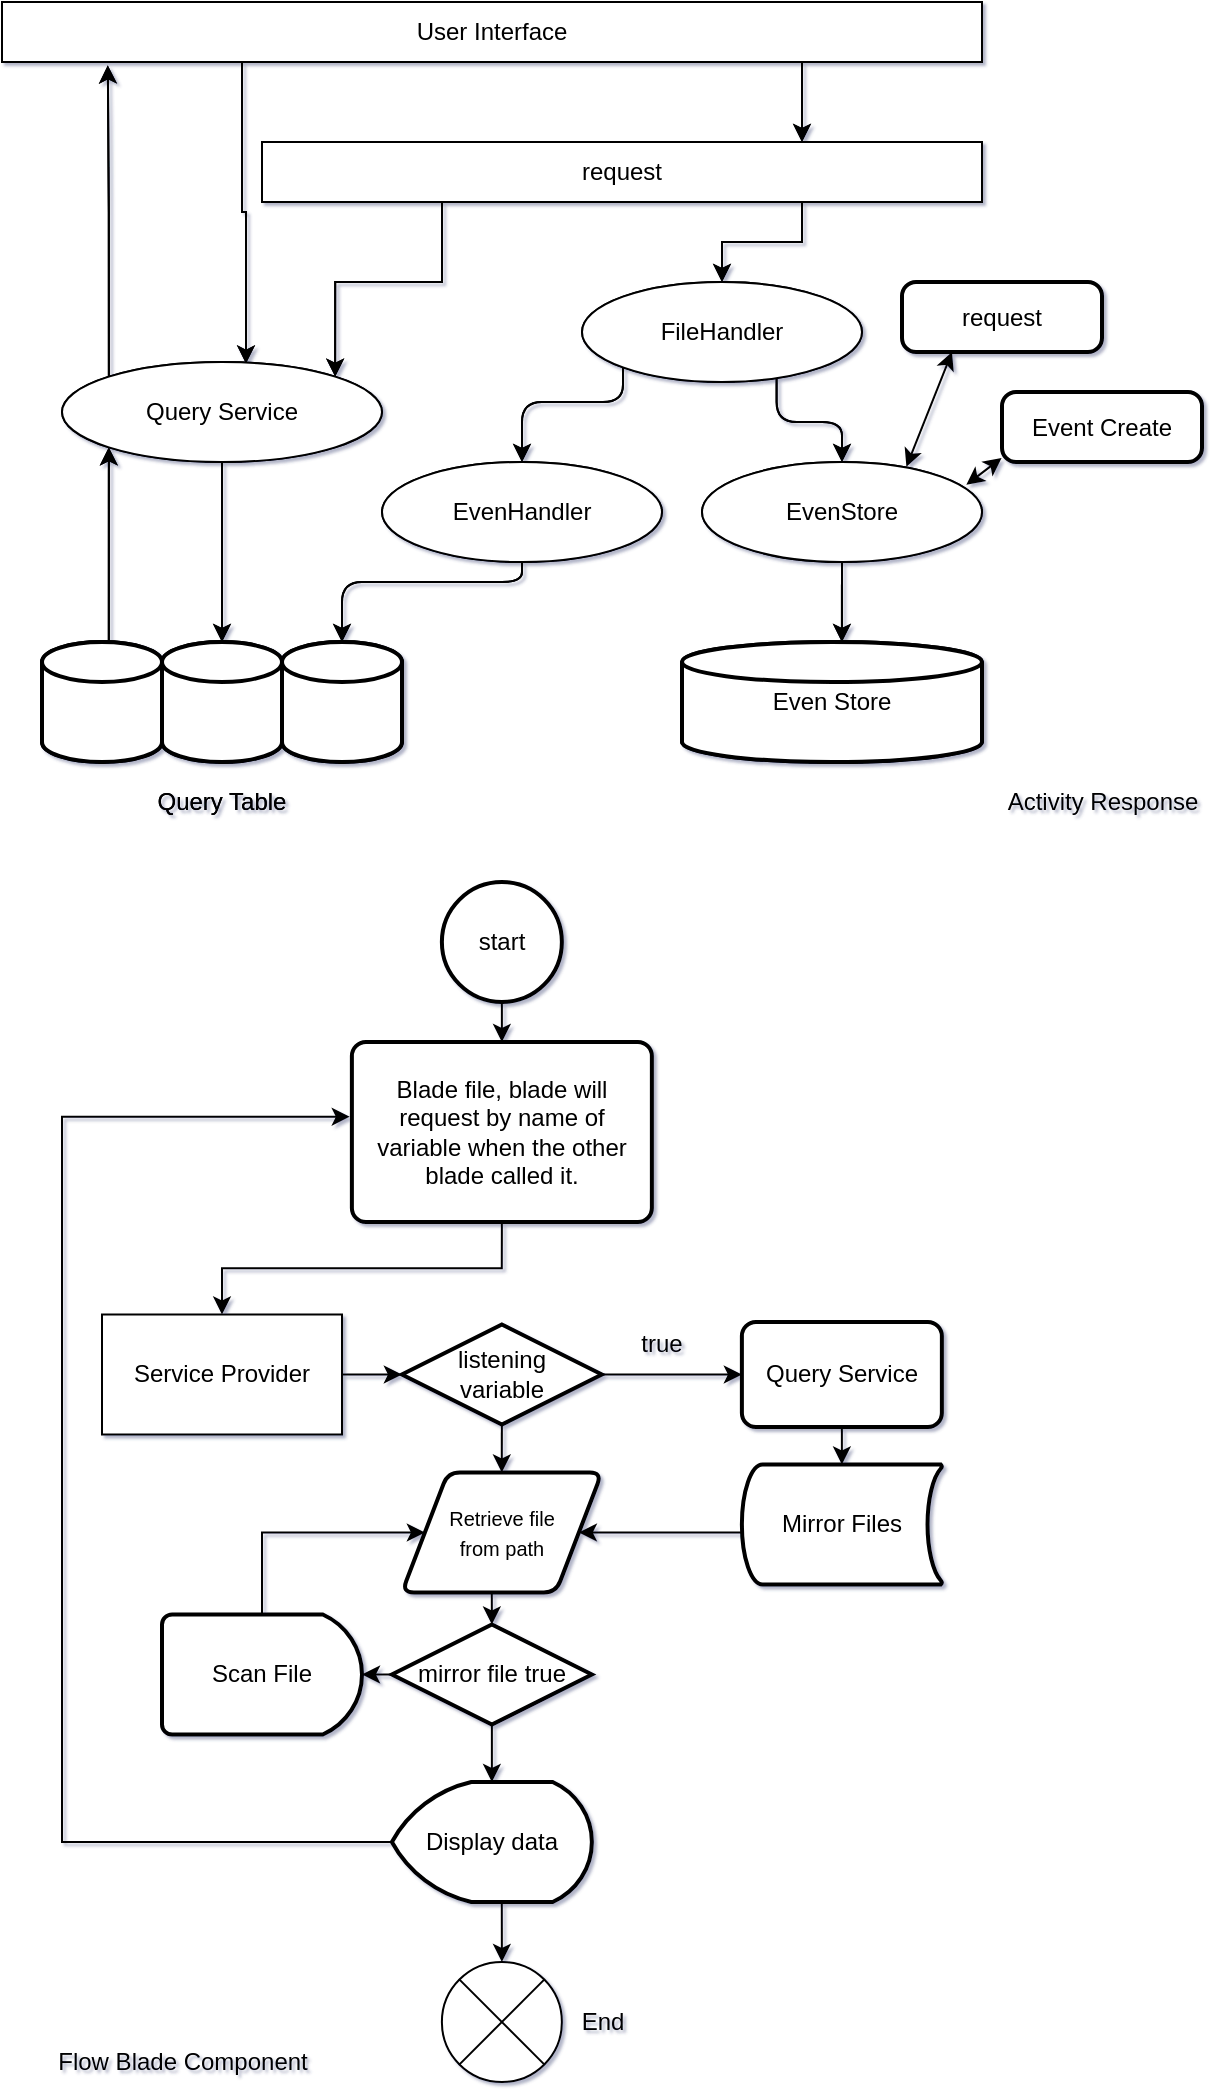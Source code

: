 <mxfile version="13.3.4" type="github" pages="3">
  <diagram id="BKTEssdF6qr65OEh8YFK" name="Page-1">
    <mxGraphModel dx="1346" dy="645" grid="0" gridSize="10" guides="1" tooltips="1" connect="1" arrows="1" fold="1" page="1" pageScale="1" pageWidth="850" pageHeight="1100" math="0" shadow="1">
      <root>
        <mxCell id="0" />
        <mxCell id="1" parent="0" />
        <mxCell id="OPOUw2QIjI7Iy3AGO7ah-33" style="edgeStyle=orthogonalEdgeStyle;rounded=0;orthogonalLoop=1;jettySize=auto;html=1;exitX=0.75;exitY=1;exitDx=0;exitDy=0;entryX=0.75;entryY=0;entryDx=0;entryDy=0;" parent="1" source="OPOUw2QIjI7Iy3AGO7ah-2" target="OPOUw2QIjI7Iy3AGO7ah-3" edge="1">
          <mxGeometry relative="1" as="geometry">
            <Array as="points">
              <mxPoint x="523" y="70" />
            </Array>
          </mxGeometry>
        </mxCell>
        <mxCell id="OPOUw2QIjI7Iy3AGO7ah-38" style="edgeStyle=orthogonalEdgeStyle;rounded=0;orthogonalLoop=1;jettySize=auto;html=1;entryX=0.575;entryY=0.016;entryDx=0;entryDy=0;entryPerimeter=0;" parent="1" target="OPOUw2QIjI7Iy3AGO7ah-9" edge="1">
          <mxGeometry relative="1" as="geometry">
            <mxPoint x="243" y="70" as="sourcePoint" />
            <Array as="points">
              <mxPoint x="243" y="145" />
              <mxPoint x="245" y="145" />
            </Array>
          </mxGeometry>
        </mxCell>
        <mxCell id="OPOUw2QIjI7Iy3AGO7ah-2" value="User Interface" style="rounded=0;whiteSpace=wrap;html=1;" parent="1" vertex="1">
          <mxGeometry x="123" y="40" width="490" height="30" as="geometry" />
        </mxCell>
        <mxCell id="OPOUw2QIjI7Iy3AGO7ah-11" style="edgeStyle=orthogonalEdgeStyle;rounded=0;orthogonalLoop=1;jettySize=auto;html=1;exitX=0.25;exitY=1;exitDx=0;exitDy=0;entryX=1;entryY=0;entryDx=0;entryDy=0;" parent="1" source="OPOUw2QIjI7Iy3AGO7ah-3" target="OPOUw2QIjI7Iy3AGO7ah-9" edge="1">
          <mxGeometry relative="1" as="geometry" />
        </mxCell>
        <mxCell id="OPOUw2QIjI7Iy3AGO7ah-12" style="edgeStyle=orthogonalEdgeStyle;rounded=0;orthogonalLoop=1;jettySize=auto;html=1;exitX=0.75;exitY=1;exitDx=0;exitDy=0;entryX=0.5;entryY=0;entryDx=0;entryDy=0;" parent="1" source="OPOUw2QIjI7Iy3AGO7ah-3" target="OPOUw2QIjI7Iy3AGO7ah-8" edge="1">
          <mxGeometry relative="1" as="geometry" />
        </mxCell>
        <mxCell id="OPOUw2QIjI7Iy3AGO7ah-3" value="request" style="rounded=0;whiteSpace=wrap;html=1;" parent="1" vertex="1">
          <mxGeometry x="253" y="110" width="360" height="30" as="geometry" />
        </mxCell>
        <mxCell id="OPOUw2QIjI7Iy3AGO7ah-8" value="FileHandler" style="ellipse;whiteSpace=wrap;html=1;" parent="1" vertex="1">
          <mxGeometry x="413" y="180" width="140" height="50" as="geometry" />
        </mxCell>
        <mxCell id="OPOUw2QIjI7Iy3AGO7ah-20" value="EvenStore" style="ellipse;whiteSpace=wrap;html=1;" parent="1" vertex="1">
          <mxGeometry x="473" y="270" width="140" height="50" as="geometry" />
        </mxCell>
        <mxCell id="OPOUw2QIjI7Iy3AGO7ah-23" value="EvenHandler" style="ellipse;whiteSpace=wrap;html=1;" parent="1" vertex="1">
          <mxGeometry x="313" y="270" width="140" height="50" as="geometry" />
        </mxCell>
        <mxCell id="OPOUw2QIjI7Iy3AGO7ah-36" style="edgeStyle=orthogonalEdgeStyle;rounded=0;orthogonalLoop=1;jettySize=auto;html=1;exitX=0.5;exitY=1;exitDx=0;exitDy=0;entryX=0.5;entryY=0;entryDx=0;entryDy=0;entryPerimeter=0;" parent="1" source="OPOUw2QIjI7Iy3AGO7ah-9" target="OPOUw2QIjI7Iy3AGO7ah-17" edge="1">
          <mxGeometry relative="1" as="geometry" />
        </mxCell>
        <mxCell id="OPOUw2QIjI7Iy3AGO7ah-40" style="edgeStyle=orthogonalEdgeStyle;rounded=0;orthogonalLoop=1;jettySize=auto;html=1;exitX=0;exitY=0;exitDx=0;exitDy=0;entryX=0.108;entryY=1.056;entryDx=0;entryDy=0;entryPerimeter=0;" parent="1" source="OPOUw2QIjI7Iy3AGO7ah-9" target="OPOUw2QIjI7Iy3AGO7ah-2" edge="1">
          <mxGeometry relative="1" as="geometry" />
        </mxCell>
        <mxCell id="OPOUw2QIjI7Iy3AGO7ah-9" value="Query Service" style="ellipse;whiteSpace=wrap;html=1;" parent="1" vertex="1">
          <mxGeometry x="153" y="220" width="160" height="50" as="geometry" />
        </mxCell>
        <mxCell id="OPOUw2QIjI7Iy3AGO7ah-15" value="Even Store" style="strokeWidth=2;html=1;shape=mxgraph.flowchart.database;whiteSpace=wrap;" parent="1" vertex="1">
          <mxGeometry x="463" y="360" width="150" height="60" as="geometry" />
        </mxCell>
        <mxCell id="OPOUw2QIjI7Iy3AGO7ah-39" style="edgeStyle=orthogonalEdgeStyle;rounded=0;orthogonalLoop=1;jettySize=auto;html=1;exitX=0.5;exitY=0;exitDx=0;exitDy=0;exitPerimeter=0;entryX=0;entryY=1;entryDx=0;entryDy=0;" parent="1" source="OPOUw2QIjI7Iy3AGO7ah-16" target="OPOUw2QIjI7Iy3AGO7ah-9" edge="1">
          <mxGeometry relative="1" as="geometry">
            <Array as="points">
              <mxPoint x="176" y="360" />
            </Array>
          </mxGeometry>
        </mxCell>
        <mxCell id="OPOUw2QIjI7Iy3AGO7ah-16" value="" style="strokeWidth=2;html=1;shape=mxgraph.flowchart.database;whiteSpace=wrap;" parent="1" vertex="1">
          <mxGeometry x="143" y="360" width="60" height="60" as="geometry" />
        </mxCell>
        <mxCell id="OPOUw2QIjI7Iy3AGO7ah-17" value="" style="strokeWidth=2;html=1;shape=mxgraph.flowchart.database;whiteSpace=wrap;" parent="1" vertex="1">
          <mxGeometry x="203" y="360" width="60" height="60" as="geometry" />
        </mxCell>
        <mxCell id="OPOUw2QIjI7Iy3AGO7ah-19" value="" style="strokeWidth=2;html=1;shape=mxgraph.flowchart.database;whiteSpace=wrap;" parent="1" vertex="1">
          <mxGeometry x="263" y="360" width="60" height="60" as="geometry" />
        </mxCell>
        <mxCell id="OPOUw2QIjI7Iy3AGO7ah-28" value="" style="edgeStyle=segmentEdgeStyle;endArrow=classic;html=1;exitX=0.5;exitY=1;exitDx=0;exitDy=0;entryX=0.5;entryY=0;entryDx=0;entryDy=0;entryPerimeter=0;" parent="1" source="OPOUw2QIjI7Iy3AGO7ah-23" target="OPOUw2QIjI7Iy3AGO7ah-19" edge="1">
          <mxGeometry width="50" height="50" relative="1" as="geometry">
            <mxPoint x="328" y="400" as="sourcePoint" />
            <mxPoint x="283" y="350" as="targetPoint" />
            <Array as="points">
              <mxPoint x="383" y="330" />
              <mxPoint x="293" y="330" />
            </Array>
          </mxGeometry>
        </mxCell>
        <mxCell id="OPOUw2QIjI7Iy3AGO7ah-29" value="" style="edgeStyle=segmentEdgeStyle;endArrow=classic;html=1;exitX=0.5;exitY=1;exitDx=0;exitDy=0;entryX=0.533;entryY=0;entryDx=0;entryDy=0;entryPerimeter=0;" parent="1" source="OPOUw2QIjI7Iy3AGO7ah-20" target="OPOUw2QIjI7Iy3AGO7ah-15" edge="1">
          <mxGeometry width="50" height="50" relative="1" as="geometry">
            <mxPoint x="458" y="330" as="sourcePoint" />
            <mxPoint x="553" y="350" as="targetPoint" />
            <Array as="points" />
          </mxGeometry>
        </mxCell>
        <mxCell id="OPOUw2QIjI7Iy3AGO7ah-31" value="" style="edgeStyle=segmentEdgeStyle;endArrow=classic;html=1;exitX=0.695;exitY=0.967;exitDx=0;exitDy=0;entryX=0.5;entryY=0;entryDx=0;entryDy=0;exitPerimeter=0;" parent="1" source="OPOUw2QIjI7Iy3AGO7ah-8" target="OPOUw2QIjI7Iy3AGO7ah-20" edge="1">
          <mxGeometry width="50" height="50" relative="1" as="geometry">
            <mxPoint x="673" y="130" as="sourcePoint" />
            <mxPoint x="673" y="230" as="targetPoint" />
            <Array as="points">
              <mxPoint x="510" y="250" />
              <mxPoint x="543" y="250" />
            </Array>
          </mxGeometry>
        </mxCell>
        <mxCell id="OPOUw2QIjI7Iy3AGO7ah-32" value="" style="edgeStyle=segmentEdgeStyle;endArrow=classic;html=1;exitX=0;exitY=1;exitDx=0;exitDy=0;entryX=0.5;entryY=0;entryDx=0;entryDy=0;" parent="1" source="OPOUw2QIjI7Iy3AGO7ah-8" target="OPOUw2QIjI7Iy3AGO7ah-23" edge="1">
          <mxGeometry width="50" height="50" relative="1" as="geometry">
            <mxPoint x="503" y="230" as="sourcePoint" />
            <mxPoint x="503" y="330" as="targetPoint" />
            <Array as="points">
              <mxPoint x="433" y="240" />
              <mxPoint x="383" y="240" />
            </Array>
          </mxGeometry>
        </mxCell>
        <mxCell id="OPOUw2QIjI7Iy3AGO7ah-41" value="Query Table" style="text;html=1;strokeColor=none;fillColor=none;align=center;verticalAlign=middle;whiteSpace=wrap;rounded=0;" parent="1" vertex="1">
          <mxGeometry x="193" y="430" width="80" height="20" as="geometry" />
        </mxCell>
        <mxCell id="YRMGGNUvjd1UCv-VyneW-5" style="edgeStyle=orthogonalEdgeStyle;rounded=0;orthogonalLoop=1;jettySize=auto;html=1;exitX=0.75;exitY=1;exitDx=0;exitDy=0;entryX=0.75;entryY=0;entryDx=0;entryDy=0;" edge="1" parent="1" source="YRMGGNUvjd1UCv-VyneW-7" target="YRMGGNUvjd1UCv-VyneW-10">
          <mxGeometry relative="1" as="geometry">
            <Array as="points">
              <mxPoint x="523" y="70" />
            </Array>
          </mxGeometry>
        </mxCell>
        <mxCell id="YRMGGNUvjd1UCv-VyneW-6" style="edgeStyle=orthogonalEdgeStyle;rounded=0;orthogonalLoop=1;jettySize=auto;html=1;entryX=0.575;entryY=0.016;entryDx=0;entryDy=0;entryPerimeter=0;" edge="1" parent="1" target="YRMGGNUvjd1UCv-VyneW-16">
          <mxGeometry relative="1" as="geometry">
            <mxPoint x="243" y="70" as="sourcePoint" />
            <Array as="points">
              <mxPoint x="243" y="145" />
              <mxPoint x="245" y="145" />
            </Array>
          </mxGeometry>
        </mxCell>
        <mxCell id="YRMGGNUvjd1UCv-VyneW-7" value="User Interface" style="rounded=0;whiteSpace=wrap;html=1;" vertex="1" parent="1">
          <mxGeometry x="123" y="40" width="490" height="30" as="geometry" />
        </mxCell>
        <mxCell id="YRMGGNUvjd1UCv-VyneW-8" style="edgeStyle=orthogonalEdgeStyle;rounded=0;orthogonalLoop=1;jettySize=auto;html=1;exitX=0.25;exitY=1;exitDx=0;exitDy=0;entryX=1;entryY=0;entryDx=0;entryDy=0;" edge="1" parent="1" source="YRMGGNUvjd1UCv-VyneW-10" target="YRMGGNUvjd1UCv-VyneW-16">
          <mxGeometry relative="1" as="geometry" />
        </mxCell>
        <mxCell id="YRMGGNUvjd1UCv-VyneW-9" style="edgeStyle=orthogonalEdgeStyle;rounded=0;orthogonalLoop=1;jettySize=auto;html=1;exitX=0.75;exitY=1;exitDx=0;exitDy=0;entryX=0.5;entryY=0;entryDx=0;entryDy=0;" edge="1" parent="1" source="YRMGGNUvjd1UCv-VyneW-10" target="YRMGGNUvjd1UCv-VyneW-11">
          <mxGeometry relative="1" as="geometry" />
        </mxCell>
        <mxCell id="YRMGGNUvjd1UCv-VyneW-10" value="request" style="rounded=0;whiteSpace=wrap;html=1;" vertex="1" parent="1">
          <mxGeometry x="253" y="110" width="360" height="30" as="geometry" />
        </mxCell>
        <mxCell id="YRMGGNUvjd1UCv-VyneW-11" value="FileHandler" style="ellipse;whiteSpace=wrap;html=1;" vertex="1" parent="1">
          <mxGeometry x="413" y="180" width="140" height="50" as="geometry" />
        </mxCell>
        <mxCell id="YRMGGNUvjd1UCv-VyneW-12" value="EvenStore" style="ellipse;whiteSpace=wrap;html=1;" vertex="1" parent="1">
          <mxGeometry x="473" y="270" width="140" height="50" as="geometry" />
        </mxCell>
        <mxCell id="YRMGGNUvjd1UCv-VyneW-13" value="EvenHandler" style="ellipse;whiteSpace=wrap;html=1;" vertex="1" parent="1">
          <mxGeometry x="313" y="270" width="140" height="50" as="geometry" />
        </mxCell>
        <mxCell id="YRMGGNUvjd1UCv-VyneW-14" style="edgeStyle=orthogonalEdgeStyle;rounded=0;orthogonalLoop=1;jettySize=auto;html=1;exitX=0.5;exitY=1;exitDx=0;exitDy=0;entryX=0.5;entryY=0;entryDx=0;entryDy=0;entryPerimeter=0;" edge="1" parent="1" source="YRMGGNUvjd1UCv-VyneW-16" target="YRMGGNUvjd1UCv-VyneW-20">
          <mxGeometry relative="1" as="geometry" />
        </mxCell>
        <mxCell id="YRMGGNUvjd1UCv-VyneW-15" style="edgeStyle=orthogonalEdgeStyle;rounded=0;orthogonalLoop=1;jettySize=auto;html=1;exitX=0;exitY=0;exitDx=0;exitDy=0;entryX=0.108;entryY=1.056;entryDx=0;entryDy=0;entryPerimeter=0;" edge="1" parent="1" source="YRMGGNUvjd1UCv-VyneW-16" target="YRMGGNUvjd1UCv-VyneW-7">
          <mxGeometry relative="1" as="geometry" />
        </mxCell>
        <mxCell id="YRMGGNUvjd1UCv-VyneW-16" value="Query Service" style="ellipse;whiteSpace=wrap;html=1;" vertex="1" parent="1">
          <mxGeometry x="153" y="220" width="160" height="50" as="geometry" />
        </mxCell>
        <mxCell id="YRMGGNUvjd1UCv-VyneW-17" value="Even Store" style="strokeWidth=2;html=1;shape=mxgraph.flowchart.database;whiteSpace=wrap;" vertex="1" parent="1">
          <mxGeometry x="463" y="360" width="150" height="60" as="geometry" />
        </mxCell>
        <mxCell id="YRMGGNUvjd1UCv-VyneW-18" style="edgeStyle=orthogonalEdgeStyle;rounded=0;orthogonalLoop=1;jettySize=auto;html=1;exitX=0.5;exitY=0;exitDx=0;exitDy=0;exitPerimeter=0;entryX=0;entryY=1;entryDx=0;entryDy=0;" edge="1" parent="1" source="YRMGGNUvjd1UCv-VyneW-19" target="YRMGGNUvjd1UCv-VyneW-16">
          <mxGeometry relative="1" as="geometry">
            <Array as="points">
              <mxPoint x="176" y="360" />
            </Array>
          </mxGeometry>
        </mxCell>
        <mxCell id="YRMGGNUvjd1UCv-VyneW-19" value="" style="strokeWidth=2;html=1;shape=mxgraph.flowchart.database;whiteSpace=wrap;" vertex="1" parent="1">
          <mxGeometry x="143" y="360" width="60" height="60" as="geometry" />
        </mxCell>
        <mxCell id="YRMGGNUvjd1UCv-VyneW-20" value="" style="strokeWidth=2;html=1;shape=mxgraph.flowchart.database;whiteSpace=wrap;" vertex="1" parent="1">
          <mxGeometry x="203" y="360" width="60" height="60" as="geometry" />
        </mxCell>
        <mxCell id="YRMGGNUvjd1UCv-VyneW-21" value="" style="strokeWidth=2;html=1;shape=mxgraph.flowchart.database;whiteSpace=wrap;" vertex="1" parent="1">
          <mxGeometry x="263" y="360" width="60" height="60" as="geometry" />
        </mxCell>
        <mxCell id="YRMGGNUvjd1UCv-VyneW-22" value="" style="edgeStyle=segmentEdgeStyle;endArrow=classic;html=1;exitX=0.5;exitY=1;exitDx=0;exitDy=0;entryX=0.5;entryY=0;entryDx=0;entryDy=0;entryPerimeter=0;" edge="1" parent="1" source="YRMGGNUvjd1UCv-VyneW-13" target="YRMGGNUvjd1UCv-VyneW-21">
          <mxGeometry width="50" height="50" relative="1" as="geometry">
            <mxPoint x="328" y="400" as="sourcePoint" />
            <mxPoint x="283" y="350" as="targetPoint" />
            <Array as="points">
              <mxPoint x="383" y="330" />
              <mxPoint x="293" y="330" />
            </Array>
          </mxGeometry>
        </mxCell>
        <mxCell id="YRMGGNUvjd1UCv-VyneW-23" value="" style="edgeStyle=segmentEdgeStyle;endArrow=classic;html=1;exitX=0.5;exitY=1;exitDx=0;exitDy=0;entryX=0.533;entryY=0;entryDx=0;entryDy=0;entryPerimeter=0;" edge="1" parent="1" source="YRMGGNUvjd1UCv-VyneW-12" target="YRMGGNUvjd1UCv-VyneW-17">
          <mxGeometry width="50" height="50" relative="1" as="geometry">
            <mxPoint x="458" y="330" as="sourcePoint" />
            <mxPoint x="553" y="350" as="targetPoint" />
            <Array as="points" />
          </mxGeometry>
        </mxCell>
        <mxCell id="YRMGGNUvjd1UCv-VyneW-24" value="" style="edgeStyle=segmentEdgeStyle;endArrow=classic;html=1;exitX=0.695;exitY=0.967;exitDx=0;exitDy=0;entryX=0.5;entryY=0;entryDx=0;entryDy=0;exitPerimeter=0;" edge="1" parent="1" source="YRMGGNUvjd1UCv-VyneW-11" target="YRMGGNUvjd1UCv-VyneW-12">
          <mxGeometry width="50" height="50" relative="1" as="geometry">
            <mxPoint x="673" y="130" as="sourcePoint" />
            <mxPoint x="673" y="230" as="targetPoint" />
            <Array as="points">
              <mxPoint x="510" y="250" />
              <mxPoint x="543" y="250" />
            </Array>
          </mxGeometry>
        </mxCell>
        <mxCell id="YRMGGNUvjd1UCv-VyneW-25" value="" style="edgeStyle=segmentEdgeStyle;endArrow=classic;html=1;exitX=0;exitY=1;exitDx=0;exitDy=0;entryX=0.5;entryY=0;entryDx=0;entryDy=0;" edge="1" parent="1" source="YRMGGNUvjd1UCv-VyneW-11" target="YRMGGNUvjd1UCv-VyneW-13">
          <mxGeometry width="50" height="50" relative="1" as="geometry">
            <mxPoint x="503" y="230" as="sourcePoint" />
            <mxPoint x="503" y="330" as="targetPoint" />
            <Array as="points">
              <mxPoint x="433" y="240" />
              <mxPoint x="383" y="240" />
            </Array>
          </mxGeometry>
        </mxCell>
        <mxCell id="YRMGGNUvjd1UCv-VyneW-26" value="Query Table" style="text;html=1;strokeColor=none;fillColor=none;align=center;verticalAlign=middle;whiteSpace=wrap;rounded=0;" vertex="1" parent="1">
          <mxGeometry x="193" y="430" width="80" height="20" as="geometry" />
        </mxCell>
        <mxCell id="YRMGGNUvjd1UCv-VyneW-27" value="Event Create" style="rounded=1;whiteSpace=wrap;html=1;absoluteArcSize=1;arcSize=14;strokeWidth=2;" vertex="1" parent="1">
          <mxGeometry x="623" y="235" width="100" height="35" as="geometry" />
        </mxCell>
        <mxCell id="YRMGGNUvjd1UCv-VyneW-28" value="request" style="rounded=1;whiteSpace=wrap;html=1;absoluteArcSize=1;arcSize=14;strokeWidth=2;" vertex="1" parent="1">
          <mxGeometry x="573" y="180" width="100" height="35" as="geometry" />
        </mxCell>
        <mxCell id="YRMGGNUvjd1UCv-VyneW-29" value="" style="endArrow=classic;startArrow=classic;html=1;entryX=0.25;entryY=1;entryDx=0;entryDy=0;exitX=0.73;exitY=0.047;exitDx=0;exitDy=0;exitPerimeter=0;" edge="1" parent="1" source="YRMGGNUvjd1UCv-VyneW-12" target="YRMGGNUvjd1UCv-VyneW-28">
          <mxGeometry width="50" height="50" relative="1" as="geometry">
            <mxPoint x="553" y="270" as="sourcePoint" />
            <mxPoint x="603" y="220" as="targetPoint" />
          </mxGeometry>
        </mxCell>
        <mxCell id="YRMGGNUvjd1UCv-VyneW-30" value="" style="endArrow=classic;startArrow=classic;html=1;entryX=-0.002;entryY=0.942;entryDx=0;entryDy=0;exitX=0.944;exitY=0.228;exitDx=0;exitDy=0;exitPerimeter=0;entryPerimeter=0;" edge="1" parent="1" source="YRMGGNUvjd1UCv-VyneW-12" target="YRMGGNUvjd1UCv-VyneW-27">
          <mxGeometry width="50" height="50" relative="1" as="geometry">
            <mxPoint x="603" y="327.35" as="sourcePoint" />
            <mxPoint x="625.8" y="270" as="targetPoint" />
          </mxGeometry>
        </mxCell>
        <mxCell id="YRMGGNUvjd1UCv-VyneW-31" style="edgeStyle=orthogonalEdgeStyle;rounded=0;orthogonalLoop=1;jettySize=auto;html=1;exitX=0.5;exitY=1;exitDx=0;exitDy=0;exitPerimeter=0;entryX=0.5;entryY=0;entryDx=0;entryDy=0;" edge="1" parent="1" source="YRMGGNUvjd1UCv-VyneW-32" target="YRMGGNUvjd1UCv-VyneW-34">
          <mxGeometry relative="1" as="geometry" />
        </mxCell>
        <mxCell id="YRMGGNUvjd1UCv-VyneW-32" value="start" style="strokeWidth=2;html=1;shape=mxgraph.flowchart.start_2;whiteSpace=wrap;" vertex="1" parent="1">
          <mxGeometry x="342.94" y="480" width="60" height="60" as="geometry" />
        </mxCell>
        <mxCell id="YRMGGNUvjd1UCv-VyneW-33" style="edgeStyle=orthogonalEdgeStyle;rounded=0;orthogonalLoop=1;jettySize=auto;html=1;exitX=0.5;exitY=1;exitDx=0;exitDy=0;entryX=0.5;entryY=0;entryDx=0;entryDy=0;" edge="1" parent="1" source="YRMGGNUvjd1UCv-VyneW-34" target="YRMGGNUvjd1UCv-VyneW-36">
          <mxGeometry relative="1" as="geometry" />
        </mxCell>
        <mxCell id="YRMGGNUvjd1UCv-VyneW-34" value="Blade file, blade will request by name of variable when the other blade called it." style="rounded=1;whiteSpace=wrap;html=1;absoluteArcSize=1;arcSize=14;strokeWidth=2;" vertex="1" parent="1">
          <mxGeometry x="297.94" y="560" width="150" height="90" as="geometry" />
        </mxCell>
        <mxCell id="YRMGGNUvjd1UCv-VyneW-35" style="edgeStyle=orthogonalEdgeStyle;rounded=0;orthogonalLoop=1;jettySize=auto;html=1;exitX=1;exitY=0.5;exitDx=0;exitDy=0;entryX=0;entryY=0.5;entryDx=0;entryDy=0;entryPerimeter=0;" edge="1" parent="1" source="YRMGGNUvjd1UCv-VyneW-36" target="YRMGGNUvjd1UCv-VyneW-39">
          <mxGeometry relative="1" as="geometry" />
        </mxCell>
        <mxCell id="YRMGGNUvjd1UCv-VyneW-36" value="Service Provider" style="rounded=0;whiteSpace=wrap;html=1;" vertex="1" parent="1">
          <mxGeometry x="173" y="696.25" width="120" height="60" as="geometry" />
        </mxCell>
        <mxCell id="YRMGGNUvjd1UCv-VyneW-37" style="edgeStyle=orthogonalEdgeStyle;rounded=0;orthogonalLoop=1;jettySize=auto;html=1;exitX=1;exitY=0.5;exitDx=0;exitDy=0;exitPerimeter=0;entryX=0;entryY=0.5;entryDx=0;entryDy=0;" edge="1" parent="1" source="YRMGGNUvjd1UCv-VyneW-39" target="YRMGGNUvjd1UCv-VyneW-41">
          <mxGeometry relative="1" as="geometry" />
        </mxCell>
        <mxCell id="YRMGGNUvjd1UCv-VyneW-38" style="edgeStyle=orthogonalEdgeStyle;rounded=0;orthogonalLoop=1;jettySize=auto;html=1;exitX=0.5;exitY=1;exitDx=0;exitDy=0;exitPerimeter=0;" edge="1" parent="1" source="YRMGGNUvjd1UCv-VyneW-39" target="YRMGGNUvjd1UCv-VyneW-44">
          <mxGeometry relative="1" as="geometry" />
        </mxCell>
        <mxCell id="YRMGGNUvjd1UCv-VyneW-39" value="listening&lt;br&gt;variable" style="strokeWidth=2;html=1;shape=mxgraph.flowchart.decision;whiteSpace=wrap;" vertex="1" parent="1">
          <mxGeometry x="322.94" y="701.25" width="100" height="50" as="geometry" />
        </mxCell>
        <mxCell id="YRMGGNUvjd1UCv-VyneW-40" style="edgeStyle=orthogonalEdgeStyle;rounded=0;orthogonalLoop=1;jettySize=auto;html=1;exitX=0.5;exitY=1;exitDx=0;exitDy=0;entryX=0.5;entryY=0;entryDx=0;entryDy=0;entryPerimeter=0;" edge="1" parent="1" source="YRMGGNUvjd1UCv-VyneW-41" target="YRMGGNUvjd1UCv-VyneW-46">
          <mxGeometry relative="1" as="geometry" />
        </mxCell>
        <mxCell id="YRMGGNUvjd1UCv-VyneW-41" value="Query Service" style="rounded=1;whiteSpace=wrap;html=1;absoluteArcSize=1;arcSize=14;strokeWidth=2;" vertex="1" parent="1">
          <mxGeometry x="492.94" y="700" width="100" height="52.5" as="geometry" />
        </mxCell>
        <mxCell id="YRMGGNUvjd1UCv-VyneW-42" value="true" style="text;html=1;strokeColor=none;fillColor=none;align=center;verticalAlign=middle;whiteSpace=wrap;rounded=0;" vertex="1" parent="1">
          <mxGeometry x="432.94" y="701.25" width="40" height="20" as="geometry" />
        </mxCell>
        <mxCell id="YRMGGNUvjd1UCv-VyneW-43" style="edgeStyle=orthogonalEdgeStyle;rounded=0;orthogonalLoop=1;jettySize=auto;html=1;exitX=0.5;exitY=1;exitDx=0;exitDy=0;entryX=0.5;entryY=0;entryDx=0;entryDy=0;entryPerimeter=0;" edge="1" parent="1" source="YRMGGNUvjd1UCv-VyneW-44" target="YRMGGNUvjd1UCv-VyneW-51">
          <mxGeometry relative="1" as="geometry" />
        </mxCell>
        <mxCell id="YRMGGNUvjd1UCv-VyneW-44" value="&lt;font style=&quot;font-size: 10px&quot;&gt;Retrieve file &lt;br&gt;from path&lt;/font&gt;" style="shape=parallelogram;html=1;strokeWidth=2;perimeter=parallelogramPerimeter;whiteSpace=wrap;rounded=1;arcSize=12;size=0.23;" vertex="1" parent="1">
          <mxGeometry x="322.94" y="775.25" width="100" height="60" as="geometry" />
        </mxCell>
        <mxCell id="YRMGGNUvjd1UCv-VyneW-45" style="edgeStyle=orthogonalEdgeStyle;rounded=0;orthogonalLoop=1;jettySize=auto;html=1;entryX=1;entryY=0.5;entryDx=0;entryDy=0;exitX=0.05;exitY=0.567;exitDx=0;exitDy=0;exitPerimeter=0;" edge="1" parent="1" source="YRMGGNUvjd1UCv-VyneW-46" target="YRMGGNUvjd1UCv-VyneW-44">
          <mxGeometry relative="1" as="geometry">
            <mxPoint x="487.94" y="805.25" as="sourcePoint" />
            <Array as="points" />
          </mxGeometry>
        </mxCell>
        <mxCell id="YRMGGNUvjd1UCv-VyneW-46" value="Mirror Files" style="strokeWidth=2;html=1;shape=mxgraph.flowchart.stored_data;whiteSpace=wrap;" vertex="1" parent="1">
          <mxGeometry x="492.94" y="771.25" width="100" height="60" as="geometry" />
        </mxCell>
        <mxCell id="YRMGGNUvjd1UCv-VyneW-47" style="edgeStyle=orthogonalEdgeStyle;rounded=0;orthogonalLoop=1;jettySize=auto;html=1;exitX=0.5;exitY=0;exitDx=0;exitDy=0;exitPerimeter=0;entryX=0;entryY=0.5;entryDx=0;entryDy=0;" edge="1" parent="1" source="YRMGGNUvjd1UCv-VyneW-48" target="YRMGGNUvjd1UCv-VyneW-44">
          <mxGeometry relative="1" as="geometry">
            <Array as="points">
              <mxPoint x="253" y="805" />
            </Array>
          </mxGeometry>
        </mxCell>
        <mxCell id="YRMGGNUvjd1UCv-VyneW-48" value="Scan File" style="strokeWidth=2;html=1;shape=mxgraph.flowchart.delay;whiteSpace=wrap;" vertex="1" parent="1">
          <mxGeometry x="203" y="846.25" width="100" height="60" as="geometry" />
        </mxCell>
        <mxCell id="YRMGGNUvjd1UCv-VyneW-49" style="edgeStyle=orthogonalEdgeStyle;rounded=0;orthogonalLoop=1;jettySize=auto;html=1;exitX=0;exitY=0.5;exitDx=0;exitDy=0;exitPerimeter=0;entryX=1;entryY=0.5;entryDx=0;entryDy=0;entryPerimeter=0;" edge="1" parent="1" source="YRMGGNUvjd1UCv-VyneW-51" target="YRMGGNUvjd1UCv-VyneW-48">
          <mxGeometry relative="1" as="geometry" />
        </mxCell>
        <mxCell id="YRMGGNUvjd1UCv-VyneW-50" style="edgeStyle=orthogonalEdgeStyle;rounded=0;orthogonalLoop=1;jettySize=auto;html=1;exitX=0.5;exitY=1;exitDx=0;exitDy=0;exitPerimeter=0;entryX=0.5;entryY=0;entryDx=0;entryDy=0;entryPerimeter=0;" edge="1" parent="1" source="YRMGGNUvjd1UCv-VyneW-51" target="YRMGGNUvjd1UCv-VyneW-55">
          <mxGeometry relative="1" as="geometry" />
        </mxCell>
        <mxCell id="YRMGGNUvjd1UCv-VyneW-51" value="mirror file true" style="strokeWidth=2;html=1;shape=mxgraph.flowchart.decision;whiteSpace=wrap;" vertex="1" parent="1">
          <mxGeometry x="317.94" y="851.25" width="100" height="50" as="geometry" />
        </mxCell>
        <mxCell id="YRMGGNUvjd1UCv-VyneW-52" value="" style="verticalLabelPosition=bottom;verticalAlign=top;html=1;shape=mxgraph.flowchart.or;" vertex="1" parent="1">
          <mxGeometry x="342.94" y="1020" width="60" height="60" as="geometry" />
        </mxCell>
        <mxCell id="YRMGGNUvjd1UCv-VyneW-53" style="edgeStyle=orthogonalEdgeStyle;rounded=0;orthogonalLoop=1;jettySize=auto;html=1;exitX=0;exitY=0.5;exitDx=0;exitDy=0;exitPerimeter=0;entryX=-0.007;entryY=0.415;entryDx=0;entryDy=0;entryPerimeter=0;" edge="1" parent="1" source="YRMGGNUvjd1UCv-VyneW-55" target="YRMGGNUvjd1UCv-VyneW-34">
          <mxGeometry relative="1" as="geometry">
            <Array as="points">
              <mxPoint x="153" y="960" />
              <mxPoint x="153" y="597" />
            </Array>
          </mxGeometry>
        </mxCell>
        <mxCell id="YRMGGNUvjd1UCv-VyneW-54" style="edgeStyle=orthogonalEdgeStyle;rounded=0;orthogonalLoop=1;jettySize=auto;html=1;exitX=0.5;exitY=1;exitDx=0;exitDy=0;exitPerimeter=0;entryX=0.5;entryY=0;entryDx=0;entryDy=0;entryPerimeter=0;" edge="1" parent="1" source="YRMGGNUvjd1UCv-VyneW-55" target="YRMGGNUvjd1UCv-VyneW-52">
          <mxGeometry relative="1" as="geometry" />
        </mxCell>
        <mxCell id="YRMGGNUvjd1UCv-VyneW-55" value="Display data" style="strokeWidth=2;html=1;shape=mxgraph.flowchart.display;whiteSpace=wrap;" vertex="1" parent="1">
          <mxGeometry x="317.94" y="930" width="100" height="60" as="geometry" />
        </mxCell>
        <mxCell id="YRMGGNUvjd1UCv-VyneW-56" value="End" style="text;html=1;align=center;verticalAlign=middle;resizable=0;points=[];autosize=1;" vertex="1" parent="1">
          <mxGeometry x="402.94" y="1040" width="40" height="20" as="geometry" />
        </mxCell>
        <mxCell id="YRMGGNUvjd1UCv-VyneW-175" value="Activity Response" style="text;html=1;align=center;verticalAlign=middle;resizable=0;points=[];autosize=1;" vertex="1" parent="1">
          <mxGeometry x="618" y="430" width="110" height="20" as="geometry" />
        </mxCell>
        <mxCell id="YRMGGNUvjd1UCv-VyneW-176" value="Flow Blade Component" style="text;html=1;align=center;verticalAlign=middle;resizable=0;points=[];autosize=1;" vertex="1" parent="1">
          <mxGeometry x="143" y="1060" width="140" height="20" as="geometry" />
        </mxCell>
      </root>
    </mxGraphModel>
  </diagram>
  <diagram id="S0aR54LQWZQ2x_PyATXb" name="Page-2">
    <mxGraphModel dx="734" dy="800" grid="0" gridSize="10" guides="1" tooltips="1" connect="1" arrows="1" fold="1" page="1" pageScale="1" pageWidth="850" pageHeight="1100" math="0" shadow="0">
      <root>
        <mxCell id="hgFlTB9xdZB-NyhKWPaA-0" />
        <mxCell id="hgFlTB9xdZB-NyhKWPaA-1" parent="hgFlTB9xdZB-NyhKWPaA-0" />
        <mxCell id="NHUMXWONQnKtHMn_czaP-0" value="" style="html=1;" vertex="1" parent="hgFlTB9xdZB-NyhKWPaA-1">
          <mxGeometry x="950" y="70" width="600" height="360" as="geometry" />
        </mxCell>
        <mxCell id="NHUMXWONQnKtHMn_czaP-1" value="" style="endArrow=none;html=1;fontSize=11;exitX=1;exitY=0.5;exitDx=0;exitDy=0;" edge="1" parent="hgFlTB9xdZB-NyhKWPaA-1" source="NHUMXWONQnKtHMn_czaP-10" target="NHUMXWONQnKtHMn_czaP-18">
          <mxGeometry width="50" height="50" relative="1" as="geometry">
            <mxPoint x="1420.0" y="120" as="sourcePoint" />
            <mxPoint x="1590" y="120" as="targetPoint" />
          </mxGeometry>
        </mxCell>
        <mxCell id="NHUMXWONQnKtHMn_czaP-2" value="authenticate" style="shape=umlFrame;whiteSpace=wrap;html=1;fontSize=9;" vertex="1" parent="hgFlTB9xdZB-NyhKWPaA-1">
          <mxGeometry x="960" y="80" width="480" height="340" as="geometry" />
        </mxCell>
        <mxCell id="NHUMXWONQnKtHMn_czaP-3" value="Seller" style="shape=umlActor;verticalLabelPosition=bottom;labelBackgroundColor=#ffffff;verticalAlign=top;html=1;" vertex="1" parent="hgFlTB9xdZB-NyhKWPaA-1">
          <mxGeometry x="880" y="155" width="30" height="60" as="geometry" />
        </mxCell>
        <mxCell id="NHUMXWONQnKtHMn_czaP-4" value="Admin" style="shape=umlActor;verticalLabelPosition=bottom;labelBackgroundColor=#ffffff;verticalAlign=top;html=1;" vertex="1" parent="hgFlTB9xdZB-NyhKWPaA-1">
          <mxGeometry x="880" y="305" width="30" height="60" as="geometry" />
        </mxCell>
        <mxCell id="NHUMXWONQnKtHMn_czaP-5" value="" style="html=1;verticalAlign=bottom;endArrow=open;dashed=1;endSize=8;exitX=0.498;exitY=-0.012;exitDx=0;exitDy=0;exitPerimeter=0;" edge="1" parent="hgFlTB9xdZB-NyhKWPaA-1" source="NHUMXWONQnKtHMn_czaP-4">
          <mxGeometry relative="1" as="geometry">
            <mxPoint x="895" y="300" as="sourcePoint" />
            <mxPoint x="895" y="240" as="targetPoint" />
          </mxGeometry>
        </mxCell>
        <mxCell id="NHUMXWONQnKtHMn_czaP-6" value="login" style="ellipse;whiteSpace=wrap;html=1;fontSize=11;" vertex="1" parent="hgFlTB9xdZB-NyhKWPaA-1">
          <mxGeometry x="1300" y="150" width="80" height="30" as="geometry" />
        </mxCell>
        <mxCell id="NHUMXWONQnKtHMn_czaP-7" value="CRUD Product" style="ellipse;whiteSpace=wrap;html=1;fontSize=10;" vertex="1" parent="hgFlTB9xdZB-NyhKWPaA-1">
          <mxGeometry x="1010" y="225" width="80" height="30" as="geometry" />
        </mxCell>
        <mxCell id="NHUMXWONQnKtHMn_czaP-8" value="Filer Product" style="ellipse;whiteSpace=wrap;html=1;fontSize=9;" vertex="1" parent="hgFlTB9xdZB-NyhKWPaA-1">
          <mxGeometry x="1450" y="375" width="80" height="30" as="geometry" />
        </mxCell>
        <mxCell id="NHUMXWONQnKtHMn_czaP-9" value="Register Option" style="ellipse;whiteSpace=wrap;html=1;fontSize=9;" vertex="1" parent="hgFlTB9xdZB-NyhKWPaA-1">
          <mxGeometry x="1270" y="100" width="80" height="30" as="geometry" />
        </mxCell>
        <mxCell id="NHUMXWONQnKtHMn_czaP-10" value="Request Booking" style="ellipse;whiteSpace=wrap;html=1;fontSize=9;" vertex="1" parent="hgFlTB9xdZB-NyhKWPaA-1">
          <mxGeometry x="1330" y="205" width="80" height="30" as="geometry" />
        </mxCell>
        <mxCell id="NHUMXWONQnKtHMn_czaP-11" value="Chart" style="ellipse;whiteSpace=wrap;html=1;fontSize=11;" vertex="1" parent="hgFlTB9xdZB-NyhKWPaA-1">
          <mxGeometry x="1180" y="130" width="80" height="30" as="geometry" />
        </mxCell>
        <mxCell id="NHUMXWONQnKtHMn_czaP-12" value="Wishlist" style="ellipse;whiteSpace=wrap;html=1;fontSize=10;" vertex="1" parent="hgFlTB9xdZB-NyhKWPaA-1">
          <mxGeometry x="1320" y="255" width="80" height="30" as="geometry" />
        </mxCell>
        <mxCell id="NHUMXWONQnKtHMn_czaP-13" value="Order History" style="ellipse;whiteSpace=wrap;html=1;fontSize=9;" vertex="1" parent="hgFlTB9xdZB-NyhKWPaA-1">
          <mxGeometry x="1310" y="375" width="80" height="30" as="geometry" />
        </mxCell>
        <mxCell id="NHUMXWONQnKtHMn_czaP-14" value="Add Shop" style="ellipse;whiteSpace=wrap;html=1;fontSize=9;" vertex="1" parent="hgFlTB9xdZB-NyhKWPaA-1">
          <mxGeometry x="1020" y="295" width="80" height="30" as="geometry" />
        </mxCell>
        <mxCell id="NHUMXWONQnKtHMn_czaP-15" value="Checkout" style="ellipse;whiteSpace=wrap;html=1;fontSize=9;" vertex="1" parent="hgFlTB9xdZB-NyhKWPaA-1">
          <mxGeometry x="1310" y="320" width="80" height="30" as="geometry" />
        </mxCell>
        <mxCell id="NHUMXWONQnKtHMn_czaP-16" value="POS system" style="ellipse;whiteSpace=wrap;html=1;fontSize=9;" vertex="1" parent="hgFlTB9xdZB-NyhKWPaA-1">
          <mxGeometry x="1010" y="160" width="80" height="30" as="geometry" />
        </mxCell>
        <mxCell id="NHUMXWONQnKtHMn_czaP-17" value="Purchase" style="ellipse;whiteSpace=wrap;html=1;fontSize=9;" vertex="1" parent="hgFlTB9xdZB-NyhKWPaA-1">
          <mxGeometry x="1020" y="110" width="80" height="30" as="geometry" />
        </mxCell>
        <mxCell id="NHUMXWONQnKtHMn_czaP-18" value="Customer" style="shape=umlActor;verticalLabelPosition=bottom;labelBackgroundColor=#ffffff;verticalAlign=top;html=1;fontSize=11;" vertex="1" parent="hgFlTB9xdZB-NyhKWPaA-1">
          <mxGeometry x="1580" y="90" width="30" height="60" as="geometry" />
        </mxCell>
        <mxCell id="NHUMXWONQnKtHMn_czaP-19" value="Actor" style="shape=umlActor;verticalLabelPosition=bottom;labelBackgroundColor=#ffffff;verticalAlign=top;html=1;fontSize=11;" vertex="1" parent="hgFlTB9xdZB-NyhKWPaA-1">
          <mxGeometry x="1580" y="230" width="30" height="60" as="geometry" />
        </mxCell>
        <mxCell id="NHUMXWONQnKtHMn_czaP-20" value="Seller" style="shape=umlActor;verticalLabelPosition=bottom;labelBackgroundColor=#ffffff;verticalAlign=top;html=1;" vertex="1" parent="hgFlTB9xdZB-NyhKWPaA-1">
          <mxGeometry x="1580" y="335" width="30" height="60" as="geometry" />
        </mxCell>
        <mxCell id="NHUMXWONQnKtHMn_czaP-21" value="" style="html=1;verticalAlign=bottom;endArrow=open;dashed=1;endSize=8;" edge="1" parent="hgFlTB9xdZB-NyhKWPaA-1" source="NHUMXWONQnKtHMn_czaP-20" target="NHUMXWONQnKtHMn_czaP-19">
          <mxGeometry relative="1" as="geometry">
            <mxPoint x="1630" y="384.28" as="sourcePoint" />
            <mxPoint x="1630.06" y="320" as="targetPoint" />
          </mxGeometry>
        </mxCell>
        <mxCell id="NHUMXWONQnKtHMn_czaP-22" value="" style="html=1;verticalAlign=bottom;endArrow=open;dashed=1;endSize=8;exitX=0.5;exitY=0;exitDx=0;exitDy=0;exitPerimeter=0;" edge="1" parent="hgFlTB9xdZB-NyhKWPaA-1" source="NHUMXWONQnKtHMn_czaP-19" target="NHUMXWONQnKtHMn_czaP-18">
          <mxGeometry relative="1" as="geometry">
            <mxPoint x="1594.83" y="225" as="sourcePoint" />
            <mxPoint x="1594.83" y="180" as="targetPoint" />
          </mxGeometry>
        </mxCell>
        <mxCell id="NHUMXWONQnKtHMn_czaP-23" value="" style="endArrow=none;html=1;fontSize=11;entryX=0;entryY=0.5;entryDx=0;entryDy=0;" edge="1" parent="hgFlTB9xdZB-NyhKWPaA-1" source="NHUMXWONQnKtHMn_czaP-3" target="NHUMXWONQnKtHMn_czaP-7">
          <mxGeometry width="50" height="50" relative="1" as="geometry">
            <mxPoint x="970" y="240" as="sourcePoint" />
            <mxPoint x="1020" y="190" as="targetPoint" />
          </mxGeometry>
        </mxCell>
        <mxCell id="NHUMXWONQnKtHMn_czaP-24" value="" style="endArrow=none;html=1;fontSize=11;entryX=0;entryY=0.5;entryDx=0;entryDy=0;" edge="1" parent="hgFlTB9xdZB-NyhKWPaA-1" source="NHUMXWONQnKtHMn_czaP-3" target="NHUMXWONQnKtHMn_czaP-16">
          <mxGeometry width="50" height="50" relative="1" as="geometry">
            <mxPoint x="920.0" y="187.174" as="sourcePoint" />
            <mxPoint x="1020.0" y="135" as="targetPoint" />
          </mxGeometry>
        </mxCell>
        <mxCell id="NHUMXWONQnKtHMn_czaP-25" value="" style="endArrow=none;html=1;fontSize=11;entryX=0;entryY=0.5;entryDx=0;entryDy=0;" edge="1" parent="hgFlTB9xdZB-NyhKWPaA-1" source="NHUMXWONQnKtHMn_czaP-3" target="NHUMXWONQnKtHMn_czaP-17">
          <mxGeometry width="50" height="50" relative="1" as="geometry">
            <mxPoint x="920.0" y="216.923" as="sourcePoint" />
            <mxPoint x="970.0" y="290.0" as="targetPoint" />
          </mxGeometry>
        </mxCell>
        <mxCell id="NHUMXWONQnKtHMn_czaP-26" value="" style="endArrow=none;html=1;fontSize=11;entryX=0;entryY=0.5;entryDx=0;entryDy=0;exitX=1;exitY=1;exitDx=0;exitDy=0;exitPerimeter=0;" edge="1" parent="hgFlTB9xdZB-NyhKWPaA-1" source="NHUMXWONQnKtHMn_czaP-3" target="NHUMXWONQnKtHMn_czaP-14">
          <mxGeometry width="50" height="50" relative="1" as="geometry">
            <mxPoint x="920.0" y="202.105" as="sourcePoint" />
            <mxPoint x="1000.0" y="240" as="targetPoint" />
          </mxGeometry>
        </mxCell>
        <mxCell id="NHUMXWONQnKtHMn_czaP-27" value="" style="endArrow=none;html=1;fontSize=11;entryX=0;entryY=1;entryDx=0;entryDy=0;exitX=1;exitY=0.333;exitDx=0;exitDy=0;exitPerimeter=0;" edge="1" parent="hgFlTB9xdZB-NyhKWPaA-1" source="NHUMXWONQnKtHMn_czaP-4" target="NHUMXWONQnKtHMn_czaP-7">
          <mxGeometry width="50" height="50" relative="1" as="geometry">
            <mxPoint x="920.0" y="225" as="sourcePoint" />
            <mxPoint x="1000.0" y="305.0" as="targetPoint" />
          </mxGeometry>
        </mxCell>
        <mxCell id="NHUMXWONQnKtHMn_czaP-28" value="" style="endArrow=none;html=1;fontSize=11;exitX=1;exitY=0;exitDx=0;exitDy=0;" edge="1" parent="hgFlTB9xdZB-NyhKWPaA-1" source="NHUMXWONQnKtHMn_czaP-34" target="NHUMXWONQnKtHMn_czaP-18">
          <mxGeometry width="50" height="50" relative="1" as="geometry">
            <mxPoint x="1173" y="419.39" as="sourcePoint" />
            <mxPoint x="1284.716" y="344.997" as="targetPoint" />
          </mxGeometry>
        </mxCell>
        <mxCell id="NHUMXWONQnKtHMn_czaP-29" value="" style="endArrow=none;html=1;fontSize=11;exitX=1;exitY=0.5;exitDx=0;exitDy=0;" edge="1" parent="hgFlTB9xdZB-NyhKWPaA-1" source="NHUMXWONQnKtHMn_czaP-39" target="NHUMXWONQnKtHMn_czaP-18">
          <mxGeometry width="50" height="50" relative="1" as="geometry">
            <mxPoint x="1528.284" y="164.393" as="sourcePoint" />
            <mxPoint x="1580" y="137" as="targetPoint" />
          </mxGeometry>
        </mxCell>
        <mxCell id="NHUMXWONQnKtHMn_czaP-30" value="" style="endArrow=none;html=1;fontSize=11;exitX=1;exitY=0.5;exitDx=0;exitDy=0;" edge="1" parent="hgFlTB9xdZB-NyhKWPaA-1" source="NHUMXWONQnKtHMn_czaP-6" target="NHUMXWONQnKtHMn_czaP-18">
          <mxGeometry width="50" height="50" relative="1" as="geometry">
            <mxPoint x="1540" y="225" as="sourcePoint" />
            <mxPoint x="1570" y="120" as="targetPoint" />
          </mxGeometry>
        </mxCell>
        <mxCell id="NHUMXWONQnKtHMn_czaP-31" value="" style="endArrow=none;html=1;fontSize=11;exitX=1;exitY=0;exitDx=0;exitDy=0;" edge="1" parent="hgFlTB9xdZB-NyhKWPaA-1" source="NHUMXWONQnKtHMn_czaP-8" target="NHUMXWONQnKtHMn_czaP-18">
          <mxGeometry width="50" height="50" relative="1" as="geometry">
            <mxPoint x="1540" y="210" as="sourcePoint" />
            <mxPoint x="1590" y="160" as="targetPoint" />
          </mxGeometry>
        </mxCell>
        <mxCell id="NHUMXWONQnKtHMn_czaP-32" value="" style="endArrow=none;html=1;fontSize=11;exitX=1;exitY=0.5;exitDx=0;exitDy=0;" edge="1" parent="hgFlTB9xdZB-NyhKWPaA-1" source="NHUMXWONQnKtHMn_czaP-12" target="NHUMXWONQnKtHMn_czaP-18">
          <mxGeometry width="50" height="50" relative="1" as="geometry">
            <mxPoint x="1420.0" y="290.0" as="sourcePoint" />
            <mxPoint x="1590" y="142.973" as="targetPoint" />
          </mxGeometry>
        </mxCell>
        <mxCell id="NHUMXWONQnKtHMn_czaP-33" value="" style="endArrow=none;html=1;fontSize=11;exitX=1;exitY=0.5;exitDx=0;exitDy=0;" edge="1" parent="hgFlTB9xdZB-NyhKWPaA-1" source="NHUMXWONQnKtHMn_czaP-9" target="NHUMXWONQnKtHMn_czaP-18">
          <mxGeometry width="50" height="50" relative="1" as="geometry">
            <mxPoint x="1420.0" y="350.0" as="sourcePoint" />
            <mxPoint x="1590" y="147.838" as="targetPoint" />
          </mxGeometry>
        </mxCell>
        <mxCell id="NHUMXWONQnKtHMn_czaP-34" value="View Product" style="ellipse;whiteSpace=wrap;html=1;fontSize=9;" vertex="1" parent="hgFlTB9xdZB-NyhKWPaA-1">
          <mxGeometry x="1450" y="80" width="80" height="30" as="geometry" />
        </mxCell>
        <mxCell id="NHUMXWONQnKtHMn_czaP-35" value="" style="endArrow=none;html=1;fontSize=11;exitX=1;exitY=0.5;exitDx=0;exitDy=0;" edge="1" parent="hgFlTB9xdZB-NyhKWPaA-1" source="NHUMXWONQnKtHMn_czaP-11" target="NHUMXWONQnKtHMn_czaP-18">
          <mxGeometry width="50" height="50" relative="1" as="geometry">
            <mxPoint x="1420.0" y="175" as="sourcePoint" />
            <mxPoint x="1590" y="133.649" as="targetPoint" />
          </mxGeometry>
        </mxCell>
        <mxCell id="NHUMXWONQnKtHMn_czaP-36" value="" style="endArrow=none;html=1;fontSize=11;exitX=1;exitY=0.5;exitDx=0;exitDy=0;" edge="1" parent="hgFlTB9xdZB-NyhKWPaA-1" source="NHUMXWONQnKtHMn_czaP-15" target="NHUMXWONQnKtHMn_czaP-18">
          <mxGeometry width="50" height="50" relative="1" as="geometry">
            <mxPoint x="1300" y="145" as="sourcePoint" />
            <mxPoint x="1580" y="120" as="targetPoint" />
          </mxGeometry>
        </mxCell>
        <mxCell id="NHUMXWONQnKtHMn_czaP-37" value="" style="endArrow=none;html=1;fontSize=11;exitX=1;exitY=0.5;exitDx=0;exitDy=0;" edge="1" parent="hgFlTB9xdZB-NyhKWPaA-1" source="NHUMXWONQnKtHMn_czaP-13" target="NHUMXWONQnKtHMn_czaP-18">
          <mxGeometry width="50" height="50" relative="1" as="geometry">
            <mxPoint x="1410.0" y="225" as="sourcePoint" />
            <mxPoint x="1580" y="128.514" as="targetPoint" />
          </mxGeometry>
        </mxCell>
        <mxCell id="NHUMXWONQnKtHMn_czaP-38" value="authenticate" style="ellipse;whiteSpace=wrap;html=1;fontSize=10;" vertex="1" parent="hgFlTB9xdZB-NyhKWPaA-1">
          <mxGeometry x="1450" y="305" width="80" height="30" as="geometry" />
        </mxCell>
        <mxCell id="NHUMXWONQnKtHMn_czaP-39" value="Add to cart" style="ellipse;whiteSpace=wrap;html=1;fontSize=9;" vertex="1" parent="hgFlTB9xdZB-NyhKWPaA-1">
          <mxGeometry x="1450" y="155" width="80" height="30" as="geometry" />
        </mxCell>
        <mxCell id="NHUMXWONQnKtHMn_czaP-40" value="&amp;lt;&amp;lt; extend &amp;gt;&amp;gt;" style="html=1;verticalAlign=bottom;endArrow=open;dashed=1;endSize=8;fontSize=9;entryX=0.5;entryY=1;entryDx=0;entryDy=0;" edge="1" parent="hgFlTB9xdZB-NyhKWPaA-1" source="NHUMXWONQnKtHMn_czaP-39" target="NHUMXWONQnKtHMn_czaP-34">
          <mxGeometry relative="1" as="geometry">
            <mxPoint x="1500" y="315.0" as="sourcePoint" />
            <mxPoint x="1500" y="195" as="targetPoint" />
          </mxGeometry>
        </mxCell>
        <mxCell id="NHUMXWONQnKtHMn_czaP-41" value="&amp;lt;&amp;lt; extend &amp;gt;&amp;gt;" style="html=1;verticalAlign=bottom;endArrow=open;dashed=1;endSize=8;fontSize=9;exitX=0.5;exitY=0;exitDx=0;exitDy=0;" edge="1" parent="hgFlTB9xdZB-NyhKWPaA-1" source="NHUMXWONQnKtHMn_czaP-38" target="NHUMXWONQnKtHMn_czaP-39">
          <mxGeometry relative="1" as="geometry">
            <mxPoint x="1530" y="280" as="sourcePoint" />
            <mxPoint x="1450" y="280" as="targetPoint" />
          </mxGeometry>
        </mxCell>
        <mxCell id="NHUMXWONQnKtHMn_czaP-42" value="" style="ellipse;html=1;shape=startState;fillColor=#000000;strokeColor=#ff0000;" vertex="1" parent="hgFlTB9xdZB-NyhKWPaA-1">
          <mxGeometry x="1362" y="457" width="30" height="30" as="geometry" />
        </mxCell>
        <mxCell id="NHUMXWONQnKtHMn_czaP-43" value="" style="edgeStyle=orthogonalEdgeStyle;html=1;verticalAlign=bottom;endArrow=open;endSize=8;strokeColor=#ff0000;entryX=0.5;entryY=0;entryDx=0;entryDy=0;entryPerimeter=0;exitX=0.488;exitY=0.871;exitDx=0;exitDy=0;exitPerimeter=0;" edge="1" parent="hgFlTB9xdZB-NyhKWPaA-1" source="NHUMXWONQnKtHMn_czaP-42" target="NHUMXWONQnKtHMn_czaP-46">
          <mxGeometry relative="1" as="geometry">
            <mxPoint x="1377" y="547" as="targetPoint" />
            <mxPoint x="1377" y="487" as="sourcePoint" />
          </mxGeometry>
        </mxCell>
        <mxCell id="NHUMXWONQnKtHMn_czaP-44" style="edgeStyle=orthogonalEdgeStyle;rounded=0;orthogonalLoop=1;jettySize=auto;html=1;exitX=0.5;exitY=1;exitDx=0;exitDy=0;exitPerimeter=0;" edge="1" parent="hgFlTB9xdZB-NyhKWPaA-1" source="NHUMXWONQnKtHMn_czaP-46" target="NHUMXWONQnKtHMn_czaP-48">
          <mxGeometry relative="1" as="geometry" />
        </mxCell>
        <mxCell id="NHUMXWONQnKtHMn_czaP-45" value="" style="edgeStyle=orthogonalEdgeStyle;rounded=0;orthogonalLoop=1;jettySize=auto;html=1;" edge="1" parent="hgFlTB9xdZB-NyhKWPaA-1" source="NHUMXWONQnKtHMn_czaP-46">
          <mxGeometry relative="1" as="geometry">
            <mxPoint x="1120" y="572" as="targetPoint" />
          </mxGeometry>
        </mxCell>
        <mxCell id="NHUMXWONQnKtHMn_czaP-46" value="" style="strokeWidth=2;html=1;shape=mxgraph.flowchart.decision;whiteSpace=wrap;" vertex="1" parent="hgFlTB9xdZB-NyhKWPaA-1">
          <mxGeometry x="1357" y="512" width="40" height="40" as="geometry" />
        </mxCell>
        <mxCell id="NHUMXWONQnKtHMn_czaP-47" value="" style="edgeStyle=orthogonalEdgeStyle;rounded=0;orthogonalLoop=1;jettySize=auto;html=1;entryX=1;entryY=0.5;entryDx=0;entryDy=0;" edge="1" parent="hgFlTB9xdZB-NyhKWPaA-1" source="NHUMXWONQnKtHMn_czaP-48" target="NHUMXWONQnKtHMn_czaP-50">
          <mxGeometry relative="1" as="geometry">
            <mxPoint x="1267" y="592.5" as="targetPoint" />
          </mxGeometry>
        </mxCell>
        <mxCell id="NHUMXWONQnKtHMn_czaP-48" value="Purchase in" style="rounded=1;whiteSpace=wrap;html=1;absoluteArcSize=1;arcSize=14;strokeWidth=2;" vertex="1" parent="hgFlTB9xdZB-NyhKWPaA-1">
          <mxGeometry x="1292" y="573" width="170" height="39" as="geometry" />
        </mxCell>
        <mxCell id="NHUMXWONQnKtHMn_czaP-49" value="" style="edgeStyle=orthogonalEdgeStyle;rounded=0;orthogonalLoop=1;jettySize=auto;html=1;" edge="1" parent="hgFlTB9xdZB-NyhKWPaA-1" source="NHUMXWONQnKtHMn_czaP-50" target="NHUMXWONQnKtHMn_czaP-52">
          <mxGeometry relative="1" as="geometry" />
        </mxCell>
        <mxCell id="NHUMXWONQnKtHMn_czaP-50" value="purchase out" style="rounded=1;whiteSpace=wrap;html=1;absoluteArcSize=1;arcSize=14;strokeWidth=2;" vertex="1" parent="hgFlTB9xdZB-NyhKWPaA-1">
          <mxGeometry x="1030" y="573" width="170" height="39" as="geometry" />
        </mxCell>
        <mxCell id="NHUMXWONQnKtHMn_czaP-51" value="" style="edgeStyle=orthogonalEdgeStyle;rounded=0;orthogonalLoop=1;jettySize=auto;html=1;" edge="1" parent="hgFlTB9xdZB-NyhKWPaA-1" source="NHUMXWONQnKtHMn_czaP-52" target="NHUMXWONQnKtHMn_czaP-54">
          <mxGeometry relative="1" as="geometry" />
        </mxCell>
        <mxCell id="NHUMXWONQnKtHMn_czaP-52" value="query data" style="rounded=1;whiteSpace=wrap;html=1;absoluteArcSize=1;arcSize=14;strokeWidth=2;" vertex="1" parent="hgFlTB9xdZB-NyhKWPaA-1">
          <mxGeometry x="1030" y="640" width="170" height="39" as="geometry" />
        </mxCell>
        <mxCell id="NHUMXWONQnKtHMn_czaP-53" style="edgeStyle=orthogonalEdgeStyle;rounded=0;orthogonalLoop=1;jettySize=auto;html=1;exitX=0.5;exitY=1;exitDx=0;exitDy=0;entryX=0.5;entryY=0;entryDx=0;entryDy=0;entryPerimeter=0;" edge="1" parent="hgFlTB9xdZB-NyhKWPaA-1" source="NHUMXWONQnKtHMn_czaP-54" target="NHUMXWONQnKtHMn_czaP-74">
          <mxGeometry relative="1" as="geometry" />
        </mxCell>
        <mxCell id="NHUMXWONQnKtHMn_czaP-54" value="opteration" style="rounded=0;whiteSpace=wrap;html=1;absoluteArcSize=1;arcSize=14;strokeWidth=2;" vertex="1" parent="hgFlTB9xdZB-NyhKWPaA-1">
          <mxGeometry x="1030" y="701.25" width="170" height="39" as="geometry" />
        </mxCell>
        <mxCell id="NHUMXWONQnKtHMn_czaP-55" value="Purchase In" style="rounded=1;whiteSpace=wrap;html=1;absoluteArcSize=1;arcSize=14;strokeWidth=2;" vertex="1" parent="hgFlTB9xdZB-NyhKWPaA-1">
          <mxGeometry x="1420" y="700.5" width="120" height="39" as="geometry" />
        </mxCell>
        <mxCell id="NHUMXWONQnKtHMn_czaP-56" style="edgeStyle=orthogonalEdgeStyle;rounded=0;orthogonalLoop=1;jettySize=auto;html=1;entryX=0.5;entryY=0;entryDx=0;entryDy=0;" edge="1" parent="hgFlTB9xdZB-NyhKWPaA-1" source="NHUMXWONQnKtHMn_czaP-57" target="NHUMXWONQnKtHMn_czaP-82">
          <mxGeometry relative="1" as="geometry" />
        </mxCell>
        <mxCell id="NHUMXWONQnKtHMn_czaP-57" value="result" style="rounded=1;whiteSpace=wrap;html=1;absoluteArcSize=1;arcSize=14;strokeWidth=2;" vertex="1" parent="hgFlTB9xdZB-NyhKWPaA-1">
          <mxGeometry x="1320" y="846.5" width="120" height="39" as="geometry" />
        </mxCell>
        <mxCell id="NHUMXWONQnKtHMn_czaP-58" style="edgeStyle=orthogonalEdgeStyle;rounded=0;orthogonalLoop=1;jettySize=auto;html=1;entryX=1;entryY=0.5;entryDx=0;entryDy=0;entryPerimeter=0;" edge="1" parent="hgFlTB9xdZB-NyhKWPaA-1" source="NHUMXWONQnKtHMn_czaP-59" target="NHUMXWONQnKtHMn_czaP-69">
          <mxGeometry relative="1" as="geometry" />
        </mxCell>
        <mxCell id="NHUMXWONQnKtHMn_czaP-59" value="Update Service" style="rounded=1;whiteSpace=wrap;html=1;absoluteArcSize=1;arcSize=14;strokeWidth=2;" vertex="1" parent="hgFlTB9xdZB-NyhKWPaA-1">
          <mxGeometry x="1500" y="786.5" width="120" height="39" as="geometry" />
        </mxCell>
        <mxCell id="NHUMXWONQnKtHMn_czaP-60" value="Purchase Out" style="rounded=1;whiteSpace=wrap;html=1;absoluteArcSize=1;arcSize=14;strokeWidth=2;" vertex="1" parent="hgFlTB9xdZB-NyhKWPaA-1">
          <mxGeometry x="1220" y="700.5" width="120" height="39" as="geometry" />
        </mxCell>
        <mxCell id="NHUMXWONQnKtHMn_czaP-61" value="" style="shape=line;html=1;strokeWidth=6;strokeColor=#ff0000;" vertex="1" parent="hgFlTB9xdZB-NyhKWPaA-1">
          <mxGeometry x="1220" y="670.25" width="320" height="10" as="geometry" />
        </mxCell>
        <mxCell id="NHUMXWONQnKtHMn_czaP-62" style="edgeStyle=orthogonalEdgeStyle;rounded=0;orthogonalLoop=1;jettySize=auto;html=1;exitX=0.5;exitY=0.45;exitDx=0;exitDy=0;exitPerimeter=0;entryX=0.5;entryY=0;entryDx=0;entryDy=0;entryPerimeter=0;" edge="1" parent="hgFlTB9xdZB-NyhKWPaA-1" source="NHUMXWONQnKtHMn_czaP-63" target="NHUMXWONQnKtHMn_czaP-69">
          <mxGeometry relative="1" as="geometry">
            <Array as="points" />
          </mxGeometry>
        </mxCell>
        <mxCell id="NHUMXWONQnKtHMn_czaP-63" value="" style="shape=line;html=1;strokeWidth=6;strokeColor=#ff0000;" vertex="1" parent="hgFlTB9xdZB-NyhKWPaA-1">
          <mxGeometry x="1220" y="760.25" width="320" height="10" as="geometry" />
        </mxCell>
        <mxCell id="NHUMXWONQnKtHMn_czaP-64" value="" style="edgeStyle=orthogonalEdgeStyle;html=1;verticalAlign=bottom;endArrow=open;endSize=8;strokeColor=#ff0000;exitX=0.188;exitY=0.5;exitDx=0;exitDy=0;exitPerimeter=0;" edge="1" parent="hgFlTB9xdZB-NyhKWPaA-1" source="NHUMXWONQnKtHMn_czaP-61">
          <mxGeometry relative="1" as="geometry">
            <mxPoint x="1280" y="699.25" as="targetPoint" />
          </mxGeometry>
        </mxCell>
        <mxCell id="NHUMXWONQnKtHMn_czaP-65" value="" style="edgeStyle=orthogonalEdgeStyle;html=1;verticalAlign=bottom;endArrow=open;endSize=8;strokeColor=#ff0000;exitX=0.813;exitY=0.492;exitDx=0;exitDy=0;exitPerimeter=0;entryX=0.5;entryY=0;entryDx=0;entryDy=0;" edge="1" parent="hgFlTB9xdZB-NyhKWPaA-1" source="NHUMXWONQnKtHMn_czaP-61" target="NHUMXWONQnKtHMn_czaP-55">
          <mxGeometry relative="1" as="geometry">
            <mxPoint x="1390" y="760.25" as="targetPoint" />
            <mxPoint x="1390" y="690.25" as="sourcePoint" />
          </mxGeometry>
        </mxCell>
        <mxCell id="NHUMXWONQnKtHMn_czaP-66" value="" style="edgeStyle=orthogonalEdgeStyle;rounded=0;orthogonalLoop=1;jettySize=auto;html=1;entryX=0.191;entryY=0.438;entryDx=0;entryDy=0;entryPerimeter=0;exitX=0.509;exitY=1.01;exitDx=0;exitDy=0;exitPerimeter=0;" edge="1" parent="hgFlTB9xdZB-NyhKWPaA-1" source="NHUMXWONQnKtHMn_czaP-60" target="NHUMXWONQnKtHMn_czaP-63">
          <mxGeometry relative="1" as="geometry">
            <mxPoint x="1281" y="749.25" as="targetPoint" />
            <Array as="points" />
          </mxGeometry>
        </mxCell>
        <mxCell id="NHUMXWONQnKtHMn_czaP-67" value="" style="edgeStyle=orthogonalEdgeStyle;rounded=0;orthogonalLoop=1;jettySize=auto;html=1;entryX=0.812;entryY=0.494;entryDx=0;entryDy=0;entryPerimeter=0;" edge="1" parent="hgFlTB9xdZB-NyhKWPaA-1" source="NHUMXWONQnKtHMn_czaP-55" target="NHUMXWONQnKtHMn_czaP-63">
          <mxGeometry relative="1" as="geometry">
            <mxPoint x="1490" y="759.25" as="targetPoint" />
            <Array as="points">
              <mxPoint x="1480" y="759.25" />
            </Array>
          </mxGeometry>
        </mxCell>
        <mxCell id="NHUMXWONQnKtHMn_czaP-68" value="" style="edgeStyle=orthogonalEdgeStyle;rounded=0;orthogonalLoop=1;jettySize=auto;html=1;entryX=0.5;entryY=0.025;entryDx=0;entryDy=0;entryPerimeter=0;" edge="1" parent="hgFlTB9xdZB-NyhKWPaA-1" source="NHUMXWONQnKtHMn_czaP-69" target="NHUMXWONQnKtHMn_czaP-57">
          <mxGeometry relative="1" as="geometry">
            <mxPoint x="1380" y="845.25" as="targetPoint" />
          </mxGeometry>
        </mxCell>
        <mxCell id="NHUMXWONQnKtHMn_czaP-69" value="" style="strokeWidth=2;html=1;shape=mxgraph.flowchart.decision;whiteSpace=wrap;" vertex="1" parent="hgFlTB9xdZB-NyhKWPaA-1">
          <mxGeometry x="1360" y="785.5" width="40" height="40" as="geometry" />
        </mxCell>
        <mxCell id="NHUMXWONQnKtHMn_czaP-70" value="Request param true" style="text;html=1;align=center;verticalAlign=middle;resizable=0;points=[];autosize=1;" vertex="1" parent="hgFlTB9xdZB-NyhKWPaA-1">
          <mxGeometry x="1223" y="506" width="120" height="20" as="geometry" />
        </mxCell>
        <mxCell id="NHUMXWONQnKtHMn_czaP-71" value="Request param false" style="text;html=1;align=center;verticalAlign=middle;resizable=0;points=[];autosize=1;" vertex="1" parent="hgFlTB9xdZB-NyhKWPaA-1">
          <mxGeometry x="1387" y="550" width="130" height="20" as="geometry" />
        </mxCell>
        <mxCell id="NHUMXWONQnKtHMn_czaP-72" value="" style="edgeStyle=orthogonalEdgeStyle;rounded=0;orthogonalLoop=1;jettySize=auto;html=1;entryX=0.5;entryY=0;entryDx=0;entryDy=0;" edge="1" parent="hgFlTB9xdZB-NyhKWPaA-1" source="NHUMXWONQnKtHMn_czaP-74" target="NHUMXWONQnKtHMn_czaP-76">
          <mxGeometry relative="1" as="geometry">
            <mxPoint x="1115" y="830" as="targetPoint" />
            <Array as="points" />
          </mxGeometry>
        </mxCell>
        <mxCell id="NHUMXWONQnKtHMn_czaP-73" style="edgeStyle=orthogonalEdgeStyle;rounded=0;orthogonalLoop=1;jettySize=auto;html=1;exitX=1;exitY=0.5;exitDx=0;exitDy=0;exitPerimeter=0;entryX=0;entryY=0.5;entryDx=0;entryDy=0;entryPerimeter=0;" edge="1" parent="hgFlTB9xdZB-NyhKWPaA-1" source="NHUMXWONQnKtHMn_czaP-74" target="NHUMXWONQnKtHMn_czaP-80">
          <mxGeometry relative="1" as="geometry">
            <mxPoint x="1230" y="670" as="targetPoint" />
            <Array as="points">
              <mxPoint x="1210" y="790" />
              <mxPoint x="1210" y="641" />
            </Array>
          </mxGeometry>
        </mxCell>
        <mxCell id="NHUMXWONQnKtHMn_czaP-74" value="" style="strokeWidth=2;html=1;shape=mxgraph.flowchart.decision;whiteSpace=wrap;" vertex="1" parent="hgFlTB9xdZB-NyhKWPaA-1">
          <mxGeometry x="1095" y="770" width="40" height="40" as="geometry" />
        </mxCell>
        <mxCell id="NHUMXWONQnKtHMn_czaP-75" style="edgeStyle=orthogonalEdgeStyle;rounded=0;orthogonalLoop=1;jettySize=auto;html=1;entryX=0;entryY=0.5;entryDx=0;entryDy=0;entryPerimeter=0;exitX=0;exitY=0.5;exitDx=0;exitDy=0;" edge="1" parent="hgFlTB9xdZB-NyhKWPaA-1" source="NHUMXWONQnKtHMn_czaP-76" target="NHUMXWONQnKtHMn_czaP-74">
          <mxGeometry relative="1" as="geometry" />
        </mxCell>
        <mxCell id="NHUMXWONQnKtHMn_czaP-76" value="generate" style="rounded=1;whiteSpace=wrap;html=1;absoluteArcSize=1;arcSize=14;strokeWidth=2;" vertex="1" parent="hgFlTB9xdZB-NyhKWPaA-1">
          <mxGeometry x="1030" y="836.25" width="170" height="39" as="geometry" />
        </mxCell>
        <mxCell id="NHUMXWONQnKtHMn_czaP-77" value="if purchase out" style="text;html=1;align=center;verticalAlign=middle;resizable=0;points=[];autosize=1;" vertex="1" parent="hgFlTB9xdZB-NyhKWPaA-1">
          <mxGeometry x="1120" y="809.25" width="90" height="20" as="geometry" />
        </mxCell>
        <mxCell id="NHUMXWONQnKtHMn_czaP-78" style="edgeStyle=orthogonalEdgeStyle;rounded=0;orthogonalLoop=1;jettySize=auto;html=1;exitX=0.5;exitY=1;exitDx=0;exitDy=0;exitPerimeter=0;entryX=0.5;entryY=0.532;entryDx=0;entryDy=0;entryPerimeter=0;" edge="1" parent="hgFlTB9xdZB-NyhKWPaA-1" source="NHUMXWONQnKtHMn_czaP-80" target="NHUMXWONQnKtHMn_czaP-61">
          <mxGeometry relative="1" as="geometry" />
        </mxCell>
        <mxCell id="NHUMXWONQnKtHMn_czaP-79" style="edgeStyle=orthogonalEdgeStyle;rounded=0;orthogonalLoop=1;jettySize=auto;html=1;entryX=0.5;entryY=0;entryDx=0;entryDy=0;" edge="1" parent="hgFlTB9xdZB-NyhKWPaA-1" source="NHUMXWONQnKtHMn_czaP-80" target="NHUMXWONQnKtHMn_czaP-59">
          <mxGeometry relative="1" as="geometry">
            <Array as="points">
              <mxPoint x="1560" y="641" />
            </Array>
          </mxGeometry>
        </mxCell>
        <mxCell id="NHUMXWONQnKtHMn_czaP-80" value="" style="strokeWidth=2;html=1;shape=mxgraph.flowchart.decision;whiteSpace=wrap;" vertex="1" parent="hgFlTB9xdZB-NyhKWPaA-1">
          <mxGeometry x="1360" y="621.25" width="40" height="40" as="geometry" />
        </mxCell>
        <mxCell id="NHUMXWONQnKtHMn_czaP-81" value="if purchase in" style="text;html=1;align=center;verticalAlign=middle;resizable=0;points=[];autosize=1;" vertex="1" parent="hgFlTB9xdZB-NyhKWPaA-1">
          <mxGeometry x="1475" y="620" width="90" height="20" as="geometry" />
        </mxCell>
        <mxCell id="NHUMXWONQnKtHMn_czaP-82" value="" style="ellipse;html=1;shape=endState;fillColor=#000000;strokeColor=#ff0000;rounded=1;shadow=0;" vertex="1" parent="hgFlTB9xdZB-NyhKWPaA-1">
          <mxGeometry x="1365" y="920" width="30" height="30" as="geometry" />
        </mxCell>
        <mxCell id="NHUMXWONQnKtHMn_czaP-83" value="Activity diagram purchase" style="text;html=1;align=center;verticalAlign=middle;resizable=0;points=[];autosize=1;" vertex="1" parent="hgFlTB9xdZB-NyhKWPaA-1">
          <mxGeometry x="1000" y="467" width="150" height="20" as="geometry" />
        </mxCell>
        <mxCell id="NHUMXWONQnKtHMn_czaP-84" value="User case" style="text;html=1;align=center;verticalAlign=middle;resizable=0;points=[];autosize=1;" vertex="1" parent="hgFlTB9xdZB-NyhKWPaA-1">
          <mxGeometry x="880" y="35" width="70" height="20" as="geometry" />
        </mxCell>
        <mxCell id="NHUMXWONQnKtHMn_czaP-85" value="&amp;lt;&amp;lt; extend &amp;gt;&amp;gt;" style="html=1;verticalAlign=bottom;endArrow=open;dashed=1;endSize=8;fontSize=9;exitX=0.5;exitY=1;exitDx=0;exitDy=0;entryX=0.455;entryY=-0.012;entryDx=0;entryDy=0;entryPerimeter=0;" edge="1" parent="hgFlTB9xdZB-NyhKWPaA-1" source="NHUMXWONQnKtHMn_czaP-38" target="NHUMXWONQnKtHMn_czaP-8">
          <mxGeometry relative="1" as="geometry">
            <mxPoint x="1500.0" y="315" as="sourcePoint" />
            <mxPoint x="1500.0" y="195" as="targetPoint" />
          </mxGeometry>
        </mxCell>
      </root>
    </mxGraphModel>
  </diagram>
  <diagram id="EkqSlroCwNjr51tm8HyK" name="Page-3">
    <mxGraphModel dx="1106" dy="715" grid="1" gridSize="10" guides="1" tooltips="1" connect="1" arrows="1" fold="1" page="1" pageScale="1" pageWidth="850" pageHeight="1100" math="0" shadow="0">
      <root>
        <mxCell id="bYxQVpmjh8ox0xHlG9QO-0" />
        <mxCell id="bYxQVpmjh8ox0xHlG9QO-1" parent="bYxQVpmjh8ox0xHlG9QO-0" />
        <mxCell id="zH7UabPY4KspPyxKHemu-13" value="" style="group" vertex="1" connectable="0" parent="bYxQVpmjh8ox0xHlG9QO-1">
          <mxGeometry x="40" y="190" width="130" height="110" as="geometry" />
        </mxCell>
        <mxCell id="zH7UabPY4KspPyxKHemu-8" value="" style="group" vertex="1" connectable="0" parent="zH7UabPY4KspPyxKHemu-13">
          <mxGeometry width="130" height="94.288" as="geometry" />
        </mxCell>
        <mxCell id="zH7UabPY4KspPyxKHemu-6" value="" style="group" vertex="1" connectable="0" parent="zH7UabPY4KspPyxKHemu-8">
          <mxGeometry width="130" height="94.288" as="geometry" />
        </mxCell>
        <mxCell id="zH7UabPY4KspPyxKHemu-0" value="" style="pointerEvents=1;shadow=0;dashed=0;html=1;strokeColor=none;fillColor=#505050;labelPosition=center;verticalLabelPosition=bottom;verticalAlign=top;outlineConnect=0;align=center;shape=mxgraph.office.devices.cell_phone_iphone_standalone;rounded=1;" vertex="1" parent="zH7UabPY4KspPyxKHemu-6">
          <mxGeometry x="57.073" y="21.551" width="15.854" height="22.629" as="geometry" />
        </mxCell>
        <mxCell id="zH7UabPY4KspPyxKHemu-1" value="" style="pointerEvents=1;shadow=0;dashed=0;html=1;strokeColor=none;fillColor=#505050;labelPosition=center;verticalLabelPosition=bottom;verticalAlign=top;outlineConnect=0;align=center;shape=mxgraph.office.devices.tv;rounded=1;" vertex="1" parent="zH7UabPY4KspPyxKHemu-6">
          <mxGeometry x="12.683" y="70.042" width="37.415" height="24.245" as="geometry" />
        </mxCell>
        <mxCell id="zH7UabPY4KspPyxKHemu-3" value="" style="pointerEvents=1;shadow=0;dashed=0;html=1;strokeColor=none;fillColor=#505050;labelPosition=center;verticalLabelPosition=bottom;verticalAlign=top;outlineConnect=0;align=center;shape=mxgraph.office.devices.tablet_windows_8;rounded=1;" vertex="1" parent="zH7UabPY4KspPyxKHemu-6">
          <mxGeometry x="19.024" y="37.446" width="35.512" height="18.858" as="geometry" />
        </mxCell>
        <mxCell id="zH7UabPY4KspPyxKHemu-4" value="" style="pointerEvents=1;shadow=0;dashed=0;html=1;strokeColor=none;fillColor=#505050;labelPosition=center;verticalLabelPosition=bottom;outlineConnect=0;verticalAlign=top;align=center;shape=mxgraph.office.clouds.online_user;rounded=1;" vertex="1" parent="zH7UabPY4KspPyxKHemu-6">
          <mxGeometry width="130" height="88.361" as="geometry" />
        </mxCell>
        <mxCell id="zH7UabPY4KspPyxKHemu-7" value="User Interface" style="text;html=1;align=center;verticalAlign=middle;resizable=0;points=[];autosize=1;" vertex="1" parent="zH7UabPY4KspPyxKHemu-13">
          <mxGeometry x="25.996" y="94.285" width="90" height="20" as="geometry" />
        </mxCell>
        <mxCell id="zH7UabPY4KspPyxKHemu-17" value="" style="group" vertex="1" connectable="0" parent="bYxQVpmjh8ox0xHlG9QO-1">
          <mxGeometry x="240" y="100" width="130" height="117.5" as="geometry" />
        </mxCell>
        <mxCell id="zH7UabPY4KspPyxKHemu-12" value="" style="group" vertex="1" connectable="0" parent="zH7UabPY4KspPyxKHemu-17">
          <mxGeometry width="130" height="97.5" as="geometry" />
        </mxCell>
        <mxCell id="zH7UabPY4KspPyxKHemu-11" value="" style="pointerEvents=1;shadow=0;dashed=0;html=1;strokeColor=none;labelPosition=center;verticalLabelPosition=bottom;verticalAlign=top;outlineConnect=0;align=center;shape=mxgraph.office.security.lock_protected;fillColor=#DA4026;rounded=1;" vertex="1" parent="zH7UabPY4KspPyxKHemu-12">
          <mxGeometry x="46.222" y="10.5" width="27.444" height="39" as="geometry" />
        </mxCell>
        <mxCell id="zH7UabPY4KspPyxKHemu-16" value="" style="group" vertex="1" connectable="0" parent="zH7UabPY4KspPyxKHemu-12">
          <mxGeometry width="130" height="97.5" as="geometry" />
        </mxCell>
        <mxCell id="zH7UabPY4KspPyxKHemu-9" value="" style="pointerEvents=1;shadow=0;dashed=0;html=1;strokeColor=none;fillColor=#505050;labelPosition=center;verticalLabelPosition=bottom;outlineConnect=0;verticalAlign=top;align=center;shape=mxgraph.office.clouds.cloud_service_request;rounded=1;gradientColor=none;" vertex="1" parent="zH7UabPY4KspPyxKHemu-16">
          <mxGeometry width="130" height="97.5" as="geometry" />
        </mxCell>
        <mxCell id="zH7UabPY4KspPyxKHemu-15" value="web" style="text;html=1;align=center;verticalAlign=middle;resizable=0;points=[];autosize=1;" vertex="1" parent="zH7UabPY4KspPyxKHemu-16">
          <mxGeometry x="6.22" y="31.75" width="40" height="20" as="geometry" />
        </mxCell>
        <mxCell id="zH7UabPY4KspPyxKHemu-14" value="HTTP request" style="text;html=1;align=center;verticalAlign=middle;resizable=0;points=[];autosize=1;" vertex="1" parent="zH7UabPY4KspPyxKHemu-17">
          <mxGeometry x="20" y="97.5" width="90" height="20" as="geometry" />
        </mxCell>
        <mxCell id="zH7UabPY4KspPyxKHemu-35" style="edgeStyle=orthogonalEdgeStyle;rounded=0;orthogonalLoop=1;jettySize=auto;html=1;fontColor=#000000;" edge="1" parent="bYxQVpmjh8ox0xHlG9QO-1" source="zH7UabPY4KspPyxKHemu-38" target="zH7UabPY4KspPyxKHemu-29">
          <mxGeometry relative="1" as="geometry">
            <mxPoint x="550.0" y="330.0" as="sourcePoint" />
            <Array as="points">
              <mxPoint x="540" y="340" />
              <mxPoint x="540" y="340" />
            </Array>
          </mxGeometry>
        </mxCell>
        <mxCell id="zH7UabPY4KspPyxKHemu-31" value="" style="group" vertex="1" connectable="0" parent="bYxQVpmjh8ox0xHlG9QO-1">
          <mxGeometry x="620" y="275" width="144" height="45" as="geometry" />
        </mxCell>
        <mxCell id="zH7UabPY4KspPyxKHemu-24" value="" style="fontColor=#0066CC;verticalAlign=top;verticalLabelPosition=bottom;labelPosition=center;align=center;html=1;outlineConnect=0;fillColor=#CCCCCC;strokeColor=#6881B3;gradientDirection=north;strokeWidth=2;shape=mxgraph.networks.patch_panel;rounded=1;shadow=0;labelBackgroundColor=#FFFFFF;gradientColor=none;" vertex="1" parent="zH7UabPY4KspPyxKHemu-31">
          <mxGeometry width="144" height="45" as="geometry" />
        </mxCell>
        <mxCell id="zH7UabPY4KspPyxKHemu-25" value="Controller" style="text;html=1;align=center;verticalAlign=middle;resizable=0;points=[];autosize=1;fontStyle=1;labelBackgroundColor=#FFFFFF;labelBorderColor=none;" vertex="1" parent="zH7UabPY4KspPyxKHemu-31">
          <mxGeometry x="37" width="70" height="20" as="geometry" />
        </mxCell>
        <mxCell id="zH7UabPY4KspPyxKHemu-32" value="" style="group" vertex="1" connectable="0" parent="bYxQVpmjh8ox0xHlG9QO-1">
          <mxGeometry x="490" y="390" width="100" height="100" as="geometry" />
        </mxCell>
        <mxCell id="zH7UabPY4KspPyxKHemu-29" value="" style="fontColor=#0066CC;verticalAlign=top;verticalLabelPosition=bottom;labelPosition=center;align=center;html=1;outlineConnect=0;fillColor=#CCCCCC;strokeColor=#6881B3;gradientDirection=north;strokeWidth=2;shape=mxgraph.networks.storage;rounded=1;shadow=0;labelBackgroundColor=#FFFFFF;gradientColor=none;" vertex="1" parent="zH7UabPY4KspPyxKHemu-32">
          <mxGeometry width="100" height="100" as="geometry" />
        </mxCell>
        <mxCell id="zH7UabPY4KspPyxKHemu-30" value="Database" style="text;html=1;align=center;verticalAlign=middle;resizable=0;points=[];autosize=1;fontStyle=1;labelBackgroundColor=#FFFFFF;labelBorderColor=none;" vertex="1" parent="zH7UabPY4KspPyxKHemu-32">
          <mxGeometry x="15" y="40" width="70" height="20" as="geometry" />
        </mxCell>
        <mxCell id="zH7UabPY4KspPyxKHemu-34" style="edgeStyle=orthogonalEdgeStyle;rounded=0;orthogonalLoop=1;jettySize=auto;html=1;fontColor=#000000;" edge="1" parent="bYxQVpmjh8ox0xHlG9QO-1" source="zH7UabPY4KspPyxKHemu-29" target="zH7UabPY4KspPyxKHemu-38">
          <mxGeometry relative="1" as="geometry">
            <mxPoint x="520.0" y="330.0" as="targetPoint" />
            <Array as="points">
              <mxPoint x="520" y="340" />
              <mxPoint x="520" y="340" />
            </Array>
          </mxGeometry>
        </mxCell>
        <mxCell id="zH7UabPY4KspPyxKHemu-36" value="respond" style="text;html=1;align=center;verticalAlign=middle;resizable=0;points=[];autosize=1;fontColor=#000000;" vertex="1" parent="bYxQVpmjh8ox0xHlG9QO-1">
          <mxGeometry x="465" y="350" width="60" height="20" as="geometry" />
        </mxCell>
        <mxCell id="zH7UabPY4KspPyxKHemu-37" value="request" style="text;html=1;align=center;verticalAlign=middle;resizable=0;points=[];autosize=1;fontColor=#000000;" vertex="1" parent="bYxQVpmjh8ox0xHlG9QO-1">
          <mxGeometry x="534" y="350" width="60" height="20" as="geometry" />
        </mxCell>
        <mxCell id="zH7UabPY4KspPyxKHemu-39" value="" style="group" vertex="1" connectable="0" parent="bYxQVpmjh8ox0xHlG9QO-1">
          <mxGeometry x="460" y="100" width="150" height="220" as="geometry" />
        </mxCell>
        <mxCell id="zH7UabPY4KspPyxKHemu-38" value="" style="fontColor=#0066CC;verticalAlign=top;verticalLabelPosition=bottom;labelPosition=center;align=center;html=1;outlineConnect=0;fillColor=#CCCCCC;strokeColor=#6881B3;gradientDirection=north;strokeWidth=2;shape=mxgraph.networks.rack;rounded=1;shadow=0;labelBackgroundColor=#FFFFFF;gradientColor=none;" vertex="1" parent="zH7UabPY4KspPyxKHemu-39">
          <mxGeometry width="150" height="220" as="geometry" />
        </mxCell>
        <mxCell id="zH7UabPY4KspPyxKHemu-19" value="Middleware" style="text;html=1;align=center;verticalAlign=middle;resizable=0;points=[];autosize=1;fontStyle=1;labelBackgroundColor=none;labelBorderColor=#000000;" vertex="1" parent="bYxQVpmjh8ox0xHlG9QO-1">
          <mxGeometry x="648.75" y="129.999" width="80" height="20" as="geometry" />
        </mxCell>
        <mxCell id="zH7UabPY4KspPyxKHemu-21" value="" style="edgeStyle=orthogonalEdgeStyle;rounded=0;orthogonalLoop=1;jettySize=auto;html=1;fontColor=#000000;" edge="1" parent="bYxQVpmjh8ox0xHlG9QO-1" source="zH7UabPY4KspPyxKHemu-19" target="zH7UabPY4KspPyxKHemu-20">
          <mxGeometry relative="1" as="geometry" />
        </mxCell>
        <mxCell id="zH7UabPY4KspPyxKHemu-20" value="Models" style="text;html=1;align=center;verticalAlign=middle;resizable=0;points=[];autosize=1;fontStyle=1;labelBackgroundColor=none;labelBorderColor=#000000;" vertex="1" parent="bYxQVpmjh8ox0xHlG9QO-1">
          <mxGeometry x="658.75" y="174.288" width="60" height="20" as="geometry" />
        </mxCell>
        <mxCell id="zH7UabPY4KspPyxKHemu-23" value="" style="edgeStyle=orthogonalEdgeStyle;rounded=0;orthogonalLoop=1;jettySize=auto;html=1;fontColor=#000000;exitX=0.413;exitY=0.977;exitDx=0;exitDy=0;exitPerimeter=0;" edge="1" parent="bYxQVpmjh8ox0xHlG9QO-1" source="zH7UabPY4KspPyxKHemu-20" target="zH7UabPY4KspPyxKHemu-22">
          <mxGeometry relative="1" as="geometry">
            <Array as="points">
              <mxPoint x="684.75" y="193.42" />
            </Array>
          </mxGeometry>
        </mxCell>
        <mxCell id="zH7UabPY4KspPyxKHemu-28" value="" style="edgeStyle=orthogonalEdgeStyle;rounded=0;orthogonalLoop=1;jettySize=auto;html=1;fontColor=#000000;entryX=0.636;entryY=0.966;entryDx=0;entryDy=0;entryPerimeter=0;exitX=0.608;exitY=-0.053;exitDx=0;exitDy=0;exitPerimeter=0;" edge="1" parent="bYxQVpmjh8ox0xHlG9QO-1" source="zH7UabPY4KspPyxKHemu-22" target="zH7UabPY4KspPyxKHemu-20">
          <mxGeometry relative="1" as="geometry">
            <mxPoint x="708.75" y="221.762" as="sourcePoint" />
            <mxPoint x="711.25" y="275.025" as="targetPoint" />
          </mxGeometry>
        </mxCell>
        <mxCell id="zH7UabPY4KspPyxKHemu-22" value="Communication" style="text;html=1;align=center;verticalAlign=middle;resizable=0;points=[];autosize=1;fontStyle=1;labelBackgroundColor=none;labelBorderColor=#000000;" vertex="1" parent="bYxQVpmjh8ox0xHlG9QO-1">
          <mxGeometry x="630" y="220.604" width="110" height="20" as="geometry" />
        </mxCell>
        <mxCell id="zH7UabPY4KspPyxKHemu-41" style="edgeStyle=orthogonalEdgeStyle;rounded=0;orthogonalLoop=1;jettySize=auto;html=1;entryX=0.564;entryY=0.981;entryDx=0;entryDy=0;entryPerimeter=0;fontColor=#000000;" edge="1" parent="bYxQVpmjh8ox0xHlG9QO-1" source="zH7UabPY4KspPyxKHemu-25" target="zH7UabPY4KspPyxKHemu-22">
          <mxGeometry relative="1" as="geometry" />
        </mxCell>
        <mxCell id="zH7UabPY4KspPyxKHemu-51" value="" style="pointerEvents=1;shadow=0;dashed=0;html=1;strokeColor=none;fillColor=#505050;labelPosition=center;verticalLabelPosition=bottom;verticalAlign=top;outlineConnect=0;align=center;shape=mxgraph.office.services.registrar_service;rounded=1;labelBackgroundColor=none;fontSize=8;fontColor=#000000;" vertex="1" parent="bYxQVpmjh8ox0xHlG9QO-1">
          <mxGeometry x="360" y="320" width="56" height="52" as="geometry" />
        </mxCell>
        <mxCell id="zH7UabPY4KspPyxKHemu-52" value="" style="pointerEvents=1;shadow=0;dashed=0;html=1;strokeColor=none;fillColor=#505050;labelPosition=center;verticalLabelPosition=bottom;verticalAlign=top;outlineConnect=0;align=center;shape=mxgraph.office.services.central_management_service;rounded=1;labelBackgroundColor=none;fontSize=8;fontColor=#000000;" vertex="1" parent="bYxQVpmjh8ox0xHlG9QO-1">
          <mxGeometry x="365" y="246" width="51" height="54" as="geometry" />
        </mxCell>
        <mxCell id="zH7UabPY4KspPyxKHemu-55" value="" style="endArrow=classic;html=1;fontSize=8;fontColor=#000000;" edge="1" parent="bYxQVpmjh8ox0xHlG9QO-1" source="zH7UabPY4KspPyxKHemu-4" target="zH7UabPY4KspPyxKHemu-9">
          <mxGeometry width="50" height="50" relative="1" as="geometry">
            <mxPoint x="170" y="210" as="sourcePoint" />
            <mxPoint x="220" y="160" as="targetPoint" />
          </mxGeometry>
        </mxCell>
        <mxCell id="zH7UabPY4KspPyxKHemu-56" value="" style="endArrow=classic;html=1;fontSize=8;fontColor=#000000;" edge="1" parent="bYxQVpmjh8ox0xHlG9QO-1">
          <mxGeometry width="50" height="50" relative="1" as="geometry">
            <mxPoint x="240" y="195" as="sourcePoint" />
            <mxPoint x="180" y="220" as="targetPoint" />
          </mxGeometry>
        </mxCell>
        <mxCell id="zH7UabPY4KspPyxKHemu-58" value="" style="endArrow=classic;html=1;fontSize=8;fontColor=#000000;" edge="1" parent="bYxQVpmjh8ox0xHlG9QO-1" source="zH7UabPY4KspPyxKHemu-9">
          <mxGeometry width="50" height="50" relative="1" as="geometry">
            <mxPoint x="180" y="216.416" as="sourcePoint" />
            <mxPoint x="450" y="210" as="targetPoint" />
          </mxGeometry>
        </mxCell>
        <mxCell id="zH7UabPY4KspPyxKHemu-59" value="" style="endArrow=classic;html=1;fontSize=8;fontColor=#000000;" edge="1" parent="bYxQVpmjh8ox0xHlG9QO-1">
          <mxGeometry width="50" height="50" relative="1" as="geometry">
            <mxPoint x="450" y="230" as="sourcePoint" />
            <mxPoint x="360" y="190" as="targetPoint" />
          </mxGeometry>
        </mxCell>
        <mxCell id="zH7UabPY4KspPyxKHemu-61" value="" style="endArrow=classic;html=1;fontSize=8;fontColor=#000000;" edge="1" parent="bYxQVpmjh8ox0xHlG9QO-1" source="zH7UabPY4KspPyxKHemu-51">
          <mxGeometry width="50" height="50" relative="1" as="geometry">
            <mxPoint x="410" y="370" as="sourcePoint" />
            <mxPoint x="450" y="310" as="targetPoint" />
          </mxGeometry>
        </mxCell>
        <mxCell id="zH7UabPY4KspPyxKHemu-62" value="" style="endArrow=classic;html=1;fontSize=8;fontColor=#000000;" edge="1" parent="bYxQVpmjh8ox0xHlG9QO-1" source="zH7UabPY4KspPyxKHemu-52">
          <mxGeometry width="50" height="50" relative="1" as="geometry">
            <mxPoint x="300" y="340" as="sourcePoint" />
            <mxPoint x="450" y="280" as="targetPoint" />
          </mxGeometry>
        </mxCell>
      </root>
    </mxGraphModel>
  </diagram>
</mxfile>
